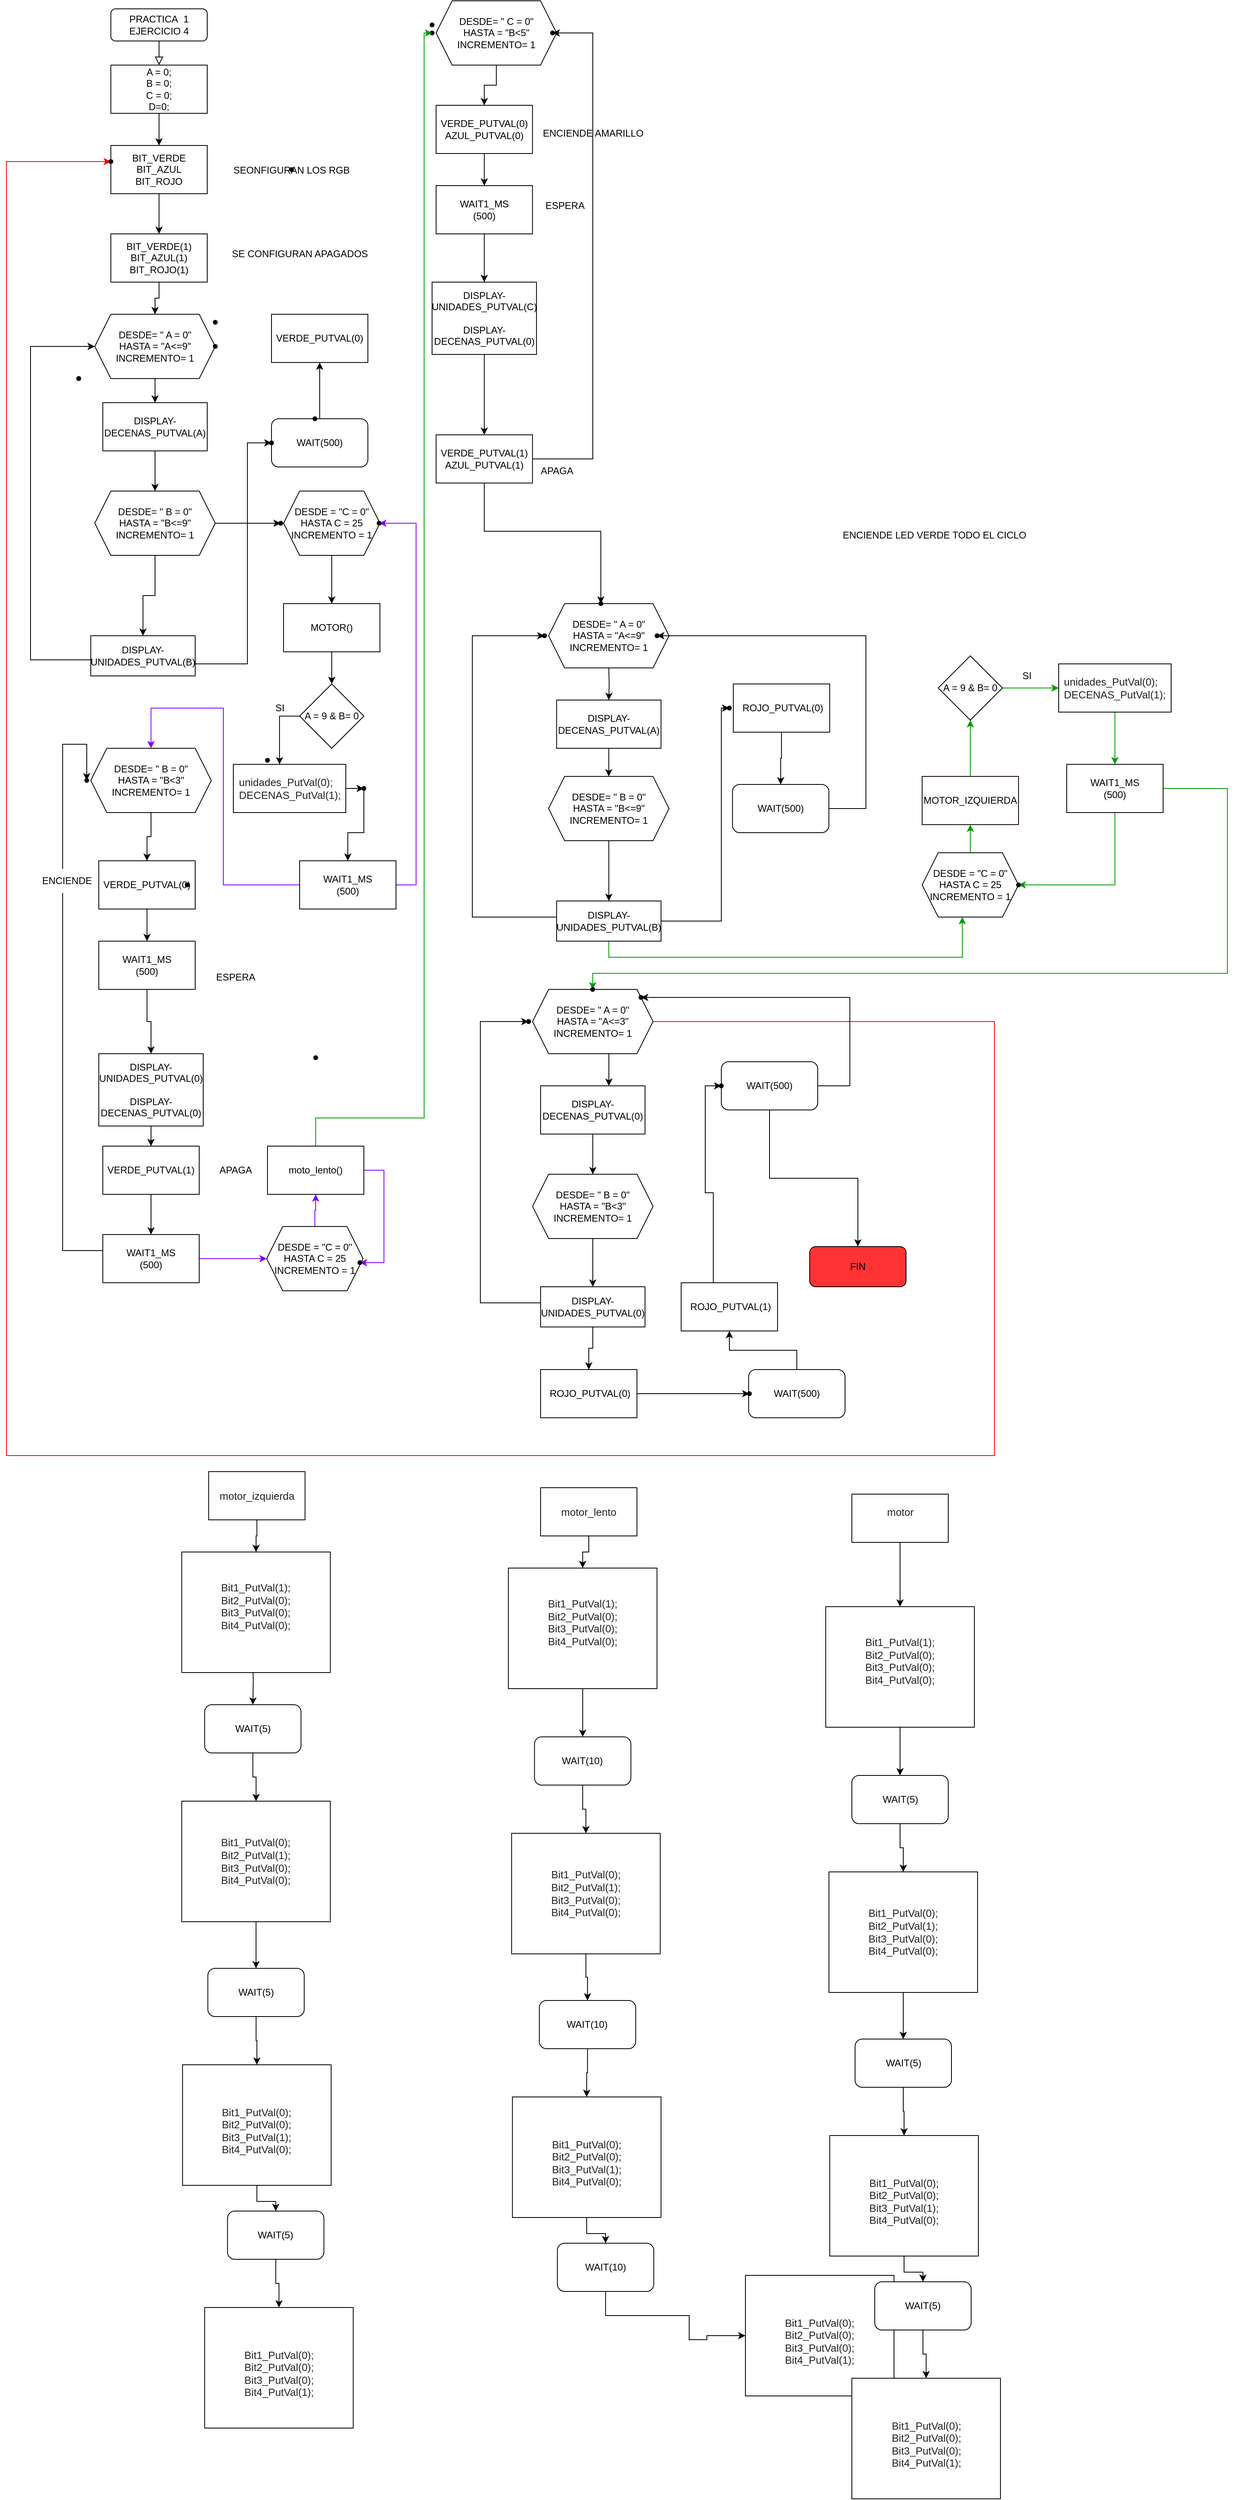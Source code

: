 <mxfile version="20.3.0" type="github">
  <diagram id="C5RBs43oDa-KdzZeNtuy" name="Page-1">
    <mxGraphModel dx="2216" dy="788" grid="1" gridSize="10" guides="1" tooltips="1" connect="1" arrows="1" fold="1" page="1" pageScale="1" pageWidth="827" pageHeight="1169" math="0" shadow="0">
      <root>
        <mxCell id="WIyWlLk6GJQsqaUBKTNV-0" />
        <mxCell id="WIyWlLk6GJQsqaUBKTNV-1" parent="WIyWlLk6GJQsqaUBKTNV-0" />
        <mxCell id="tYKw0Z54Xmcige_G44cB-1" value="" style="rounded=0;html=1;jettySize=auto;orthogonalLoop=1;fontSize=11;endArrow=block;endFill=0;endSize=8;strokeWidth=1;shadow=0;labelBackgroundColor=none;edgeStyle=orthogonalEdgeStyle;" edge="1" parent="WIyWlLk6GJQsqaUBKTNV-1" source="tYKw0Z54Xmcige_G44cB-2">
          <mxGeometry relative="1" as="geometry">
            <mxPoint x="210" y="130" as="targetPoint" />
          </mxGeometry>
        </mxCell>
        <mxCell id="tYKw0Z54Xmcige_G44cB-2" value="PRACTICA&amp;nbsp; 1&lt;br&gt;EJERCICIO 4" style="rounded=1;whiteSpace=wrap;html=1;fontSize=12;glass=0;strokeWidth=1;shadow=0;" vertex="1" parent="WIyWlLk6GJQsqaUBKTNV-1">
          <mxGeometry x="150" y="60" width="120" height="40" as="geometry" />
        </mxCell>
        <mxCell id="tYKw0Z54Xmcige_G44cB-3" value="" style="edgeStyle=orthogonalEdgeStyle;rounded=0;orthogonalLoop=1;jettySize=auto;html=1;" edge="1" parent="WIyWlLk6GJQsqaUBKTNV-1" source="tYKw0Z54Xmcige_G44cB-4" target="tYKw0Z54Xmcige_G44cB-6">
          <mxGeometry relative="1" as="geometry" />
        </mxCell>
        <mxCell id="tYKw0Z54Xmcige_G44cB-4" value="A = 0;&lt;br&gt;B = 0;&lt;br&gt;C = 0;&lt;br&gt;D=0;" style="rounded=0;whiteSpace=wrap;html=1;" vertex="1" parent="WIyWlLk6GJQsqaUBKTNV-1">
          <mxGeometry x="150" y="130" width="120" height="60" as="geometry" />
        </mxCell>
        <mxCell id="tYKw0Z54Xmcige_G44cB-5" value="" style="edgeStyle=orthogonalEdgeStyle;rounded=0;orthogonalLoop=1;jettySize=auto;html=1;" edge="1" parent="WIyWlLk6GJQsqaUBKTNV-1" source="tYKw0Z54Xmcige_G44cB-6">
          <mxGeometry relative="1" as="geometry">
            <mxPoint x="210" y="340" as="targetPoint" />
          </mxGeometry>
        </mxCell>
        <mxCell id="tYKw0Z54Xmcige_G44cB-6" value="BIT_VERDE&lt;br&gt;BIT_AZUL&lt;br&gt;BIT_ROJO" style="rounded=0;whiteSpace=wrap;html=1;" vertex="1" parent="WIyWlLk6GJQsqaUBKTNV-1">
          <mxGeometry x="150" y="230" width="120" height="60" as="geometry" />
        </mxCell>
        <mxCell id="tYKw0Z54Xmcige_G44cB-7" value="SEONFIGURAN LOS RGB" style="shape=waypoint;sketch=0;size=6;pointerEvents=1;points=[];fillColor=none;resizable=0;rotatable=0;perimeter=centerPerimeter;snapToPoint=1;" vertex="1" parent="WIyWlLk6GJQsqaUBKTNV-1">
          <mxGeometry x="355" y="240" width="40" height="40" as="geometry" />
        </mxCell>
        <mxCell id="tYKw0Z54Xmcige_G44cB-8" value="" style="edgeStyle=orthogonalEdgeStyle;rounded=0;orthogonalLoop=1;jettySize=auto;html=1;entryX=0.5;entryY=0;entryDx=0;entryDy=0;" edge="1" parent="WIyWlLk6GJQsqaUBKTNV-1" source="tYKw0Z54Xmcige_G44cB-9" target="tYKw0Z54Xmcige_G44cB-145">
          <mxGeometry relative="1" as="geometry">
            <mxPoint x="190" y="470" as="targetPoint" />
          </mxGeometry>
        </mxCell>
        <mxCell id="tYKw0Z54Xmcige_G44cB-9" value="BIT_VERDE(1)&lt;br&gt;BIT_AZUL(1)&lt;br&gt;BIT_ROJO(1)" style="rounded=0;whiteSpace=wrap;html=1;" vertex="1" parent="WIyWlLk6GJQsqaUBKTNV-1">
          <mxGeometry x="150" y="340" width="120" height="60" as="geometry" />
        </mxCell>
        <mxCell id="tYKw0Z54Xmcige_G44cB-10" value="SE CONFIGURAN APAGADOS" style="text;html=1;align=center;verticalAlign=middle;resizable=0;points=[];autosize=1;strokeColor=none;fillColor=none;" vertex="1" parent="WIyWlLk6GJQsqaUBKTNV-1">
          <mxGeometry x="290" y="350" width="190" height="30" as="geometry" />
        </mxCell>
        <mxCell id="tYKw0Z54Xmcige_G44cB-18" value="ENCIENDE LED VERDE TODO EL CICLO" style="text;html=1;align=center;verticalAlign=middle;resizable=0;points=[];autosize=1;strokeColor=none;fillColor=none;" vertex="1" parent="WIyWlLk6GJQsqaUBKTNV-1">
          <mxGeometry x="1050" y="700" width="250" height="30" as="geometry" />
        </mxCell>
        <mxCell id="tYKw0Z54Xmcige_G44cB-20" value="" style="edgeStyle=orthogonalEdgeStyle;rounded=0;orthogonalLoop=1;jettySize=auto;html=1;" edge="1" parent="WIyWlLk6GJQsqaUBKTNV-1" source="tYKw0Z54Xmcige_G44cB-21" target="tYKw0Z54Xmcige_G44cB-25">
          <mxGeometry relative="1" as="geometry" />
        </mxCell>
        <mxCell id="tYKw0Z54Xmcige_G44cB-21" value="DESDE= &quot; B = 0&quot;&lt;br&gt;&amp;nbsp;HASTA = &quot;B&amp;lt;3&quot;&lt;span style=&quot;white-space: pre;&quot;&gt;	&lt;/span&gt;&lt;br&gt;INCREMENTO= 1" style="shape=hexagon;perimeter=hexagonPerimeter2;whiteSpace=wrap;html=1;fixedSize=1;" vertex="1" parent="WIyWlLk6GJQsqaUBKTNV-1">
          <mxGeometry x="125" y="980" width="150" height="80" as="geometry" />
        </mxCell>
        <mxCell id="tYKw0Z54Xmcige_G44cB-22" value="" style="edgeStyle=orthogonalEdgeStyle;rounded=0;orthogonalLoop=1;jettySize=auto;html=1;" edge="1" parent="WIyWlLk6GJQsqaUBKTNV-1" source="tYKw0Z54Xmcige_G44cB-23" target="tYKw0Z54Xmcige_G44cB-36">
          <mxGeometry relative="1" as="geometry" />
        </mxCell>
        <mxCell id="tYKw0Z54Xmcige_G44cB-23" value="WAIT1_MS&lt;br&gt;(500)" style="rounded=0;whiteSpace=wrap;html=1;" vertex="1" parent="WIyWlLk6GJQsqaUBKTNV-1">
          <mxGeometry x="135" y="1220" width="120" height="60" as="geometry" />
        </mxCell>
        <mxCell id="tYKw0Z54Xmcige_G44cB-24" value="" style="edgeStyle=orthogonalEdgeStyle;rounded=0;orthogonalLoop=1;jettySize=auto;html=1;" edge="1" parent="WIyWlLk6GJQsqaUBKTNV-1" source="tYKw0Z54Xmcige_G44cB-25" target="tYKw0Z54Xmcige_G44cB-23">
          <mxGeometry relative="1" as="geometry" />
        </mxCell>
        <mxCell id="tYKw0Z54Xmcige_G44cB-25" value="VERDE_PUTVAL(0)" style="rounded=0;whiteSpace=wrap;html=1;" vertex="1" parent="WIyWlLk6GJQsqaUBKTNV-1">
          <mxGeometry x="135" y="1120" width="120" height="60" as="geometry" />
        </mxCell>
        <mxCell id="tYKw0Z54Xmcige_G44cB-27" value="ESPERA" style="text;html=1;align=center;verticalAlign=middle;resizable=0;points=[];autosize=1;strokeColor=none;fillColor=none;" vertex="1" parent="WIyWlLk6GJQsqaUBKTNV-1">
          <mxGeometry x="270" y="1250" width="70" height="30" as="geometry" />
        </mxCell>
        <mxCell id="tYKw0Z54Xmcige_G44cB-28" value="" style="edgeStyle=orthogonalEdgeStyle;rounded=0;orthogonalLoop=1;jettySize=auto;html=1;" edge="1" parent="WIyWlLk6GJQsqaUBKTNV-1" source="tYKw0Z54Xmcige_G44cB-29" target="tYKw0Z54Xmcige_G44cB-33">
          <mxGeometry relative="1" as="geometry" />
        </mxCell>
        <mxCell id="tYKw0Z54Xmcige_G44cB-29" value="VERDE_PUTVAL(1)" style="rounded=0;whiteSpace=wrap;html=1;" vertex="1" parent="WIyWlLk6GJQsqaUBKTNV-1">
          <mxGeometry x="140" y="1475" width="120" height="60" as="geometry" />
        </mxCell>
        <mxCell id="tYKw0Z54Xmcige_G44cB-30" value="APAGA&lt;br&gt;" style="text;html=1;align=center;verticalAlign=middle;resizable=0;points=[];autosize=1;strokeColor=none;fillColor=none;" vertex="1" parent="WIyWlLk6GJQsqaUBKTNV-1">
          <mxGeometry x="275" y="1490" width="60" height="30" as="geometry" />
        </mxCell>
        <mxCell id="tYKw0Z54Xmcige_G44cB-31" value="" style="edgeStyle=orthogonalEdgeStyle;rounded=0;orthogonalLoop=1;jettySize=auto;html=1;startArrow=none;" edge="1" parent="WIyWlLk6GJQsqaUBKTNV-1" source="tYKw0Z54Xmcige_G44cB-26" target="tYKw0Z54Xmcige_G44cB-34">
          <mxGeometry relative="1" as="geometry">
            <Array as="points">
              <mxPoint x="90" y="975" />
            </Array>
          </mxGeometry>
        </mxCell>
        <mxCell id="tYKw0Z54Xmcige_G44cB-188" value="" style="edgeStyle=orthogonalEdgeStyle;rounded=0;orthogonalLoop=1;jettySize=auto;html=1;strokeColor=#7F00FF;" edge="1" parent="WIyWlLk6GJQsqaUBKTNV-1" source="tYKw0Z54Xmcige_G44cB-33" target="tYKw0Z54Xmcige_G44cB-187">
          <mxGeometry relative="1" as="geometry" />
        </mxCell>
        <mxCell id="tYKw0Z54Xmcige_G44cB-33" value="WAIT1_MS&lt;br&gt;(500)" style="rounded=0;whiteSpace=wrap;html=1;" vertex="1" parent="WIyWlLk6GJQsqaUBKTNV-1">
          <mxGeometry x="140" y="1585" width="120" height="60" as="geometry" />
        </mxCell>
        <mxCell id="tYKw0Z54Xmcige_G44cB-34" value="" style="shape=waypoint;sketch=0;size=6;pointerEvents=1;points=[];fillColor=default;resizable=0;rotatable=0;perimeter=centerPerimeter;snapToPoint=1;rounded=0;" vertex="1" parent="WIyWlLk6GJQsqaUBKTNV-1">
          <mxGeometry x="100" y="1000" width="40" height="40" as="geometry" />
        </mxCell>
        <mxCell id="tYKw0Z54Xmcige_G44cB-35" value="" style="edgeStyle=orthogonalEdgeStyle;rounded=0;orthogonalLoop=1;jettySize=auto;html=1;" edge="1" parent="WIyWlLk6GJQsqaUBKTNV-1" source="tYKw0Z54Xmcige_G44cB-36" target="tYKw0Z54Xmcige_G44cB-29">
          <mxGeometry relative="1" as="geometry" />
        </mxCell>
        <mxCell id="tYKw0Z54Xmcige_G44cB-36" value="DISPLAY-UNIDADES_PUTVAL(0)&lt;br&gt;&lt;br&gt;DISPLAY-DECENAS_PUTVAL(0)" style="rounded=0;whiteSpace=wrap;html=1;" vertex="1" parent="WIyWlLk6GJQsqaUBKTNV-1">
          <mxGeometry x="135" y="1360" width="130" height="90" as="geometry" />
        </mxCell>
        <mxCell id="tYKw0Z54Xmcige_G44cB-37" value="" style="edgeStyle=orthogonalEdgeStyle;rounded=0;orthogonalLoop=1;jettySize=auto;html=1;" edge="1" parent="WIyWlLk6GJQsqaUBKTNV-1" source="tYKw0Z54Xmcige_G44cB-38" target="tYKw0Z54Xmcige_G44cB-42">
          <mxGeometry relative="1" as="geometry" />
        </mxCell>
        <mxCell id="tYKw0Z54Xmcige_G44cB-38" value="DESDE= &quot; C = 0&quot;&lt;br&gt;&amp;nbsp;HASTA = &quot;B&amp;lt;5&quot;&lt;span style=&quot;white-space: pre;&quot;&gt;	&lt;/span&gt;&lt;br&gt;INCREMENTO= 1" style="shape=hexagon;perimeter=hexagonPerimeter2;whiteSpace=wrap;html=1;fixedSize=1;" vertex="1" parent="WIyWlLk6GJQsqaUBKTNV-1">
          <mxGeometry x="554.91" y="50" width="150" height="80" as="geometry" />
        </mxCell>
        <mxCell id="tYKw0Z54Xmcige_G44cB-39" value="" style="edgeStyle=orthogonalEdgeStyle;rounded=0;orthogonalLoop=1;jettySize=auto;html=1;" edge="1" parent="WIyWlLk6GJQsqaUBKTNV-1" source="tYKw0Z54Xmcige_G44cB-40" target="tYKw0Z54Xmcige_G44cB-47">
          <mxGeometry relative="1" as="geometry" />
        </mxCell>
        <mxCell id="tYKw0Z54Xmcige_G44cB-40" value="WAIT1_MS&lt;br&gt;(500)" style="rounded=0;whiteSpace=wrap;html=1;" vertex="1" parent="WIyWlLk6GJQsqaUBKTNV-1">
          <mxGeometry x="554.91" y="280" width="120" height="60" as="geometry" />
        </mxCell>
        <mxCell id="tYKw0Z54Xmcige_G44cB-41" value="" style="edgeStyle=orthogonalEdgeStyle;rounded=0;orthogonalLoop=1;jettySize=auto;html=1;" edge="1" parent="WIyWlLk6GJQsqaUBKTNV-1" source="tYKw0Z54Xmcige_G44cB-42" target="tYKw0Z54Xmcige_G44cB-40">
          <mxGeometry relative="1" as="geometry" />
        </mxCell>
        <mxCell id="tYKw0Z54Xmcige_G44cB-42" value="VERDE_PUTVAL(0)&lt;br&gt;AZUL_PUTVAL(0)" style="rounded=0;whiteSpace=wrap;html=1;" vertex="1" parent="WIyWlLk6GJQsqaUBKTNV-1">
          <mxGeometry x="554.91" y="180" width="120" height="60" as="geometry" />
        </mxCell>
        <mxCell id="tYKw0Z54Xmcige_G44cB-43" value="ESPERA" style="text;html=1;align=center;verticalAlign=middle;resizable=0;points=[];autosize=1;strokeColor=none;fillColor=none;" vertex="1" parent="WIyWlLk6GJQsqaUBKTNV-1">
          <mxGeometry x="679.91" y="290" width="70" height="30" as="geometry" />
        </mxCell>
        <mxCell id="tYKw0Z54Xmcige_G44cB-44" value="APAGA&lt;br&gt;" style="text;html=1;align=center;verticalAlign=middle;resizable=0;points=[];autosize=1;strokeColor=none;fillColor=none;" vertex="1" parent="WIyWlLk6GJQsqaUBKTNV-1">
          <mxGeometry x="674.91" y="620" width="60" height="30" as="geometry" />
        </mxCell>
        <mxCell id="tYKw0Z54Xmcige_G44cB-45" value="" style="shape=waypoint;sketch=0;size=6;pointerEvents=1;points=[];fillColor=default;resizable=0;rotatable=0;perimeter=centerPerimeter;snapToPoint=1;rounded=0;" vertex="1" parent="WIyWlLk6GJQsqaUBKTNV-1">
          <mxGeometry x="529.91" y="70" width="40" height="40" as="geometry" />
        </mxCell>
        <mxCell id="tYKw0Z54Xmcige_G44cB-46" value="" style="edgeStyle=orthogonalEdgeStyle;rounded=0;orthogonalLoop=1;jettySize=auto;html=1;" edge="1" parent="WIyWlLk6GJQsqaUBKTNV-1" source="tYKw0Z54Xmcige_G44cB-47">
          <mxGeometry relative="1" as="geometry">
            <mxPoint x="614.91" y="590" as="targetPoint" />
          </mxGeometry>
        </mxCell>
        <mxCell id="tYKw0Z54Xmcige_G44cB-47" value="DISPLAY-UNIDADES_PUTVAL(C)&lt;br&gt;&lt;br&gt;DISPLAY-DECENAS_PUTVAL(0)" style="rounded=0;whiteSpace=wrap;html=1;" vertex="1" parent="WIyWlLk6GJQsqaUBKTNV-1">
          <mxGeometry x="549.91" y="400" width="130" height="90" as="geometry" />
        </mxCell>
        <mxCell id="tYKw0Z54Xmcige_G44cB-48" value="" style="shape=waypoint;sketch=0;size=6;pointerEvents=1;points=[];fillColor=default;resizable=0;rotatable=0;perimeter=centerPerimeter;snapToPoint=1;rounded=0;" vertex="1" parent="WIyWlLk6GJQsqaUBKTNV-1">
          <mxGeometry x="529.91" y="60" width="40" height="40" as="geometry" />
        </mxCell>
        <mxCell id="tYKw0Z54Xmcige_G44cB-49" value="ENCIENDE AMARILLO&lt;br&gt;" style="text;html=1;align=center;verticalAlign=middle;resizable=0;points=[];autosize=1;strokeColor=none;fillColor=none;" vertex="1" parent="WIyWlLk6GJQsqaUBKTNV-1">
          <mxGeometry x="674.91" y="200" width="150" height="30" as="geometry" />
        </mxCell>
        <mxCell id="tYKw0Z54Xmcige_G44cB-50" value="" style="edgeStyle=orthogonalEdgeStyle;rounded=0;orthogonalLoop=1;jettySize=auto;html=1;" edge="1" parent="WIyWlLk6GJQsqaUBKTNV-1" source="tYKw0Z54Xmcige_G44cB-52" target="tYKw0Z54Xmcige_G44cB-53">
          <mxGeometry relative="1" as="geometry">
            <Array as="points">
              <mxPoint x="750" y="620" />
              <mxPoint x="750" y="90" />
            </Array>
          </mxGeometry>
        </mxCell>
        <mxCell id="tYKw0Z54Xmcige_G44cB-51" value="" style="edgeStyle=orthogonalEdgeStyle;rounded=0;orthogonalLoop=1;jettySize=auto;html=1;" edge="1" parent="WIyWlLk6GJQsqaUBKTNV-1" source="tYKw0Z54Xmcige_G44cB-52" target="tYKw0Z54Xmcige_G44cB-69">
          <mxGeometry relative="1" as="geometry">
            <Array as="points">
              <mxPoint x="615" y="710" />
              <mxPoint x="760" y="710" />
            </Array>
          </mxGeometry>
        </mxCell>
        <mxCell id="tYKw0Z54Xmcige_G44cB-52" value="VERDE_PUTVAL(1)&lt;br&gt;AZUL_PUTVAL(1)" style="rounded=0;whiteSpace=wrap;html=1;" vertex="1" parent="WIyWlLk6GJQsqaUBKTNV-1">
          <mxGeometry x="554.91" y="590" width="120" height="60" as="geometry" />
        </mxCell>
        <mxCell id="tYKw0Z54Xmcige_G44cB-53" value="" style="shape=waypoint;sketch=0;size=6;pointerEvents=1;points=[];fillColor=default;resizable=0;rotatable=0;perimeter=centerPerimeter;snapToPoint=1;rounded=0;" vertex="1" parent="WIyWlLk6GJQsqaUBKTNV-1">
          <mxGeometry x="679.91" y="70" width="40" height="40" as="geometry" />
        </mxCell>
        <mxCell id="tYKw0Z54Xmcige_G44cB-54" value="DESDE= &quot; A = 0&quot;&lt;br&gt;&amp;nbsp;HASTA = &quot;A&amp;lt;=9&quot;&lt;span style=&quot;white-space: pre;&quot;&gt;	&lt;/span&gt;&lt;br&gt;INCREMENTO= 1" style="shape=hexagon;perimeter=hexagonPerimeter2;whiteSpace=wrap;html=1;fixedSize=1;" vertex="1" parent="WIyWlLk6GJQsqaUBKTNV-1">
          <mxGeometry x="694.92" y="800" width="150" height="80" as="geometry" />
        </mxCell>
        <mxCell id="tYKw0Z54Xmcige_G44cB-55" value="" style="edgeStyle=orthogonalEdgeStyle;rounded=0;orthogonalLoop=1;jettySize=auto;html=1;exitX=1;exitY=0.5;exitDx=0;exitDy=0;" edge="1" parent="WIyWlLk6GJQsqaUBKTNV-1" source="tYKw0Z54Xmcige_G44cB-68" target="tYKw0Z54Xmcige_G44cB-56">
          <mxGeometry relative="1" as="geometry">
            <mxPoint x="1049.92" y="920.0" as="sourcePoint" />
            <Array as="points">
              <mxPoint x="1090" y="1055" />
              <mxPoint x="1090" y="840" />
            </Array>
          </mxGeometry>
        </mxCell>
        <mxCell id="tYKw0Z54Xmcige_G44cB-56" value="" style="shape=waypoint;sketch=0;size=6;pointerEvents=1;points=[];fillColor=default;resizable=0;rotatable=0;perimeter=centerPerimeter;snapToPoint=1;rounded=1;" vertex="1" parent="WIyWlLk6GJQsqaUBKTNV-1">
          <mxGeometry x="810" y="820" width="40" height="40" as="geometry" />
        </mxCell>
        <mxCell id="tYKw0Z54Xmcige_G44cB-57" value="" style="edgeStyle=orthogonalEdgeStyle;rounded=0;orthogonalLoop=1;jettySize=auto;html=1;" edge="1" parent="WIyWlLk6GJQsqaUBKTNV-1" target="tYKw0Z54Xmcige_G44cB-59">
          <mxGeometry relative="1" as="geometry">
            <mxPoint x="769.92" y="880" as="sourcePoint" />
          </mxGeometry>
        </mxCell>
        <mxCell id="tYKw0Z54Xmcige_G44cB-58" value="" style="edgeStyle=orthogonalEdgeStyle;rounded=0;orthogonalLoop=1;jettySize=auto;html=1;" edge="1" parent="WIyWlLk6GJQsqaUBKTNV-1" source="tYKw0Z54Xmcige_G44cB-59" target="tYKw0Z54Xmcige_G44cB-62">
          <mxGeometry relative="1" as="geometry" />
        </mxCell>
        <mxCell id="tYKw0Z54Xmcige_G44cB-59" value="DISPLAY-DECENAS_PUTVAL(A)" style="rounded=0;whiteSpace=wrap;html=1;" vertex="1" parent="WIyWlLk6GJQsqaUBKTNV-1">
          <mxGeometry x="704.92" y="920" width="130" height="60" as="geometry" />
        </mxCell>
        <mxCell id="tYKw0Z54Xmcige_G44cB-60" value="" style="shape=waypoint;sketch=0;size=6;pointerEvents=1;points=[];fillColor=default;resizable=0;rotatable=0;perimeter=centerPerimeter;snapToPoint=1;rounded=0;" vertex="1" parent="WIyWlLk6GJQsqaUBKTNV-1">
          <mxGeometry x="669.92" y="820" width="40" height="40" as="geometry" />
        </mxCell>
        <mxCell id="tYKw0Z54Xmcige_G44cB-61" value="" style="edgeStyle=orthogonalEdgeStyle;rounded=0;orthogonalLoop=1;jettySize=auto;html=1;" edge="1" parent="WIyWlLk6GJQsqaUBKTNV-1" source="tYKw0Z54Xmcige_G44cB-62" target="tYKw0Z54Xmcige_G44cB-66">
          <mxGeometry relative="1" as="geometry" />
        </mxCell>
        <mxCell id="tYKw0Z54Xmcige_G44cB-62" value="DESDE= &quot; B = 0&quot;&lt;br&gt;&amp;nbsp;HASTA = &quot;B&amp;lt;=9&quot;&lt;span style=&quot;white-space: pre;&quot;&gt;	&lt;/span&gt;&lt;br&gt;INCREMENTO= 1" style="shape=hexagon;perimeter=hexagonPerimeter2;whiteSpace=wrap;html=1;fixedSize=1;" vertex="1" parent="WIyWlLk6GJQsqaUBKTNV-1">
          <mxGeometry x="694.92" y="1015" width="150" height="80" as="geometry" />
        </mxCell>
        <mxCell id="tYKw0Z54Xmcige_G44cB-63" value="" style="edgeStyle=orthogonalEdgeStyle;rounded=0;orthogonalLoop=1;jettySize=auto;html=1;" edge="1" parent="WIyWlLk6GJQsqaUBKTNV-1" source="tYKw0Z54Xmcige_G44cB-66" target="tYKw0Z54Xmcige_G44cB-67">
          <mxGeometry relative="1" as="geometry">
            <Array as="points">
              <mxPoint x="600" y="1190" />
              <mxPoint x="600" y="840" />
            </Array>
          </mxGeometry>
        </mxCell>
        <mxCell id="tYKw0Z54Xmcige_G44cB-64" value="" style="edgeStyle=orthogonalEdgeStyle;rounded=0;orthogonalLoop=1;jettySize=auto;html=1;" edge="1" parent="WIyWlLk6GJQsqaUBKTNV-1" source="tYKw0Z54Xmcige_G44cB-66" target="tYKw0Z54Xmcige_G44cB-72">
          <mxGeometry relative="1" as="geometry">
            <Array as="points">
              <mxPoint x="910" y="1195" />
              <mxPoint x="910" y="930" />
            </Array>
          </mxGeometry>
        </mxCell>
        <mxCell id="tYKw0Z54Xmcige_G44cB-207" value="" style="edgeStyle=orthogonalEdgeStyle;rounded=0;orthogonalLoop=1;jettySize=auto;html=1;strokeColor=#009900;" edge="1" parent="WIyWlLk6GJQsqaUBKTNV-1" source="tYKw0Z54Xmcige_G44cB-66" target="tYKw0Z54Xmcige_G44cB-206">
          <mxGeometry relative="1" as="geometry">
            <Array as="points">
              <mxPoint x="770" y="1240" />
              <mxPoint x="1210" y="1240" />
            </Array>
          </mxGeometry>
        </mxCell>
        <mxCell id="tYKw0Z54Xmcige_G44cB-66" value="DISPLAY-UNIDADES_PUTVAL(B)" style="rounded=0;whiteSpace=wrap;html=1;" vertex="1" parent="WIyWlLk6GJQsqaUBKTNV-1">
          <mxGeometry x="704.92" y="1170" width="130" height="50" as="geometry" />
        </mxCell>
        <mxCell id="tYKw0Z54Xmcige_G44cB-67" value="" style="shape=waypoint;sketch=0;size=6;pointerEvents=1;points=[];fillColor=default;resizable=0;rotatable=0;perimeter=centerPerimeter;snapToPoint=1;rounded=0;" vertex="1" parent="WIyWlLk6GJQsqaUBKTNV-1">
          <mxGeometry x="669.92" y="820" width="40" height="40" as="geometry" />
        </mxCell>
        <mxCell id="tYKw0Z54Xmcige_G44cB-68" value="WAIT(500)" style="rounded=1;whiteSpace=wrap;html=1;" vertex="1" parent="WIyWlLk6GJQsqaUBKTNV-1">
          <mxGeometry x="923.92" y="1025" width="120" height="60" as="geometry" />
        </mxCell>
        <mxCell id="tYKw0Z54Xmcige_G44cB-69" value="" style="shape=waypoint;sketch=0;size=6;pointerEvents=1;points=[];fillColor=default;resizable=0;rotatable=0;perimeter=centerPerimeter;snapToPoint=1;rounded=0;" vertex="1" parent="WIyWlLk6GJQsqaUBKTNV-1">
          <mxGeometry x="740.0" y="780" width="40" height="40" as="geometry" />
        </mxCell>
        <mxCell id="tYKw0Z54Xmcige_G44cB-70" value="" style="edgeStyle=orthogonalEdgeStyle;rounded=0;orthogonalLoop=1;jettySize=auto;html=1;" edge="1" parent="WIyWlLk6GJQsqaUBKTNV-1" source="tYKw0Z54Xmcige_G44cB-71" target="tYKw0Z54Xmcige_G44cB-68">
          <mxGeometry relative="1" as="geometry" />
        </mxCell>
        <mxCell id="tYKw0Z54Xmcige_G44cB-71" value="&amp;nbsp;ROJO_PUTVAL(0)" style="rounded=0;whiteSpace=wrap;html=1;" vertex="1" parent="WIyWlLk6GJQsqaUBKTNV-1">
          <mxGeometry x="924.92" y="900" width="120" height="60" as="geometry" />
        </mxCell>
        <mxCell id="tYKw0Z54Xmcige_G44cB-72" value="" style="shape=waypoint;sketch=0;size=6;pointerEvents=1;points=[];fillColor=default;resizable=0;rotatable=0;perimeter=centerPerimeter;snapToPoint=1;rounded=0;" vertex="1" parent="WIyWlLk6GJQsqaUBKTNV-1">
          <mxGeometry x="900" y="910" width="40" height="40" as="geometry" />
        </mxCell>
        <mxCell id="tYKw0Z54Xmcige_G44cB-73" value="" style="edgeStyle=orthogonalEdgeStyle;rounded=0;orthogonalLoop=1;jettySize=auto;html=1;strokeColor=#FF0000;" edge="1" parent="WIyWlLk6GJQsqaUBKTNV-1" source="tYKw0Z54Xmcige_G44cB-74" target="tYKw0Z54Xmcige_G44cB-89">
          <mxGeometry relative="1" as="geometry">
            <Array as="points">
              <mxPoint x="1250" y="1320" />
              <mxPoint x="1250" y="1860" />
              <mxPoint x="20" y="1860" />
              <mxPoint x="20" y="250" />
            </Array>
          </mxGeometry>
        </mxCell>
        <mxCell id="tYKw0Z54Xmcige_G44cB-74" value="DESDE= &quot; A = 0&quot;&lt;br&gt;&amp;nbsp;HASTA = &quot;A&amp;lt;=3&quot;&lt;span style=&quot;white-space: pre;&quot;&gt;	&lt;/span&gt;&lt;br&gt;INCREMENTO= 1" style="shape=hexagon;perimeter=hexagonPerimeter2;whiteSpace=wrap;html=1;fixedSize=1;" vertex="1" parent="WIyWlLk6GJQsqaUBKTNV-1">
          <mxGeometry x="675" y="1280" width="150" height="80" as="geometry" />
        </mxCell>
        <mxCell id="tYKw0Z54Xmcige_G44cB-75" value="" style="edgeStyle=orthogonalEdgeStyle;rounded=0;orthogonalLoop=1;jettySize=auto;html=1;" edge="1" parent="WIyWlLk6GJQsqaUBKTNV-1" target="tYKw0Z54Xmcige_G44cB-76">
          <mxGeometry relative="1" as="geometry">
            <mxPoint x="1030" y="1400" as="sourcePoint" />
            <Array as="points">
              <mxPoint x="1070" y="1400" />
              <mxPoint x="1070" y="1290" />
            </Array>
          </mxGeometry>
        </mxCell>
        <mxCell id="tYKw0Z54Xmcige_G44cB-76" value="" style="shape=waypoint;sketch=0;size=6;pointerEvents=1;points=[];fillColor=default;resizable=0;rotatable=0;perimeter=centerPerimeter;snapToPoint=1;rounded=1;" vertex="1" parent="WIyWlLk6GJQsqaUBKTNV-1">
          <mxGeometry x="790" y="1270" width="40" height="40" as="geometry" />
        </mxCell>
        <mxCell id="tYKw0Z54Xmcige_G44cB-77" value="" style="edgeStyle=orthogonalEdgeStyle;rounded=0;orthogonalLoop=1;jettySize=auto;html=1;" edge="1" parent="WIyWlLk6GJQsqaUBKTNV-1" target="tYKw0Z54Xmcige_G44cB-79">
          <mxGeometry relative="1" as="geometry">
            <mxPoint x="750" y="1360" as="sourcePoint" />
            <Array as="points">
              <mxPoint x="770" y="1360" />
            </Array>
          </mxGeometry>
        </mxCell>
        <mxCell id="tYKw0Z54Xmcige_G44cB-78" value="" style="edgeStyle=orthogonalEdgeStyle;rounded=0;orthogonalLoop=1;jettySize=auto;html=1;" edge="1" parent="WIyWlLk6GJQsqaUBKTNV-1" source="tYKw0Z54Xmcige_G44cB-79" target="tYKw0Z54Xmcige_G44cB-82">
          <mxGeometry relative="1" as="geometry" />
        </mxCell>
        <mxCell id="tYKw0Z54Xmcige_G44cB-79" value="DISPLAY-DECENAS_PUTVAL(0)" style="rounded=0;whiteSpace=wrap;html=1;" vertex="1" parent="WIyWlLk6GJQsqaUBKTNV-1">
          <mxGeometry x="685" y="1400" width="130" height="60" as="geometry" />
        </mxCell>
        <mxCell id="tYKw0Z54Xmcige_G44cB-80" value="" style="shape=waypoint;sketch=0;size=6;pointerEvents=1;points=[];fillColor=default;resizable=0;rotatable=0;perimeter=centerPerimeter;snapToPoint=1;rounded=0;" vertex="1" parent="WIyWlLk6GJQsqaUBKTNV-1">
          <mxGeometry x="650" y="1300" width="40" height="40" as="geometry" />
        </mxCell>
        <mxCell id="tYKw0Z54Xmcige_G44cB-81" value="" style="edgeStyle=orthogonalEdgeStyle;rounded=0;orthogonalLoop=1;jettySize=auto;html=1;" edge="1" parent="WIyWlLk6GJQsqaUBKTNV-1" source="tYKw0Z54Xmcige_G44cB-82" target="tYKw0Z54Xmcige_G44cB-85">
          <mxGeometry relative="1" as="geometry" />
        </mxCell>
        <mxCell id="tYKw0Z54Xmcige_G44cB-82" value="DESDE= &quot; B = 0&quot;&lt;br&gt;&amp;nbsp;HASTA = &quot;B&amp;lt;3&quot;&lt;span style=&quot;white-space: pre;&quot;&gt;	&lt;/span&gt;&lt;br&gt;INCREMENTO= 1" style="shape=hexagon;perimeter=hexagonPerimeter2;whiteSpace=wrap;html=1;fixedSize=1;" vertex="1" parent="WIyWlLk6GJQsqaUBKTNV-1">
          <mxGeometry x="675" y="1510" width="150" height="80" as="geometry" />
        </mxCell>
        <mxCell id="tYKw0Z54Xmcige_G44cB-83" value="" style="edgeStyle=orthogonalEdgeStyle;rounded=0;orthogonalLoop=1;jettySize=auto;html=1;" edge="1" parent="WIyWlLk6GJQsqaUBKTNV-1" source="tYKw0Z54Xmcige_G44cB-85" target="tYKw0Z54Xmcige_G44cB-86">
          <mxGeometry relative="1" as="geometry">
            <Array as="points">
              <mxPoint x="610" y="1670" />
              <mxPoint x="610" y="1320" />
            </Array>
          </mxGeometry>
        </mxCell>
        <mxCell id="tYKw0Z54Xmcige_G44cB-84" value="" style="edgeStyle=orthogonalEdgeStyle;rounded=0;orthogonalLoop=1;jettySize=auto;html=1;" edge="1" parent="WIyWlLk6GJQsqaUBKTNV-1" source="tYKw0Z54Xmcige_G44cB-85" target="tYKw0Z54Xmcige_G44cB-95">
          <mxGeometry relative="1" as="geometry" />
        </mxCell>
        <mxCell id="tYKw0Z54Xmcige_G44cB-85" value="DISPLAY-UNIDADES_PUTVAL(0)" style="rounded=0;whiteSpace=wrap;html=1;" vertex="1" parent="WIyWlLk6GJQsqaUBKTNV-1">
          <mxGeometry x="685" y="1650" width="130" height="50" as="geometry" />
        </mxCell>
        <mxCell id="tYKw0Z54Xmcige_G44cB-86" value="" style="shape=waypoint;sketch=0;size=6;pointerEvents=1;points=[];fillColor=default;resizable=0;rotatable=0;perimeter=centerPerimeter;snapToPoint=1;rounded=0;" vertex="1" parent="WIyWlLk6GJQsqaUBKTNV-1">
          <mxGeometry x="650" y="1300" width="40" height="40" as="geometry" />
        </mxCell>
        <mxCell id="tYKw0Z54Xmcige_G44cB-87" value="" style="edgeStyle=orthogonalEdgeStyle;rounded=0;orthogonalLoop=1;jettySize=auto;html=1;" edge="1" parent="WIyWlLk6GJQsqaUBKTNV-1" source="tYKw0Z54Xmcige_G44cB-88" target="tYKw0Z54Xmcige_G44cB-90">
          <mxGeometry relative="1" as="geometry" />
        </mxCell>
        <mxCell id="tYKw0Z54Xmcige_G44cB-88" value="WAIT(500)" style="rounded=1;whiteSpace=wrap;html=1;" vertex="1" parent="WIyWlLk6GJQsqaUBKTNV-1">
          <mxGeometry x="910" y="1370" width="120" height="60" as="geometry" />
        </mxCell>
        <mxCell id="tYKw0Z54Xmcige_G44cB-89" value="" style="shape=waypoint;sketch=0;size=6;pointerEvents=1;points=[];fillColor=default;resizable=0;rotatable=0;perimeter=centerPerimeter;snapToPoint=1;" vertex="1" parent="WIyWlLk6GJQsqaUBKTNV-1">
          <mxGeometry x="130" y="230" width="40" height="40" as="geometry" />
        </mxCell>
        <mxCell id="tYKw0Z54Xmcige_G44cB-90" value="FIN" style="rounded=1;whiteSpace=wrap;html=1;fillColor=#FF3333;" vertex="1" parent="WIyWlLk6GJQsqaUBKTNV-1">
          <mxGeometry x="1020" y="1600" width="120" height="50" as="geometry" />
        </mxCell>
        <mxCell id="tYKw0Z54Xmcige_G44cB-91" value="" style="shape=waypoint;sketch=0;size=6;pointerEvents=1;points=[];fillColor=default;resizable=0;rotatable=0;perimeter=centerPerimeter;snapToPoint=1;rounded=0;" vertex="1" parent="WIyWlLk6GJQsqaUBKTNV-1">
          <mxGeometry x="890" y="1380" width="40" height="40" as="geometry" />
        </mxCell>
        <mxCell id="tYKw0Z54Xmcige_G44cB-92" value="" style="edgeStyle=orthogonalEdgeStyle;rounded=0;orthogonalLoop=1;jettySize=auto;html=1;entryX=0.604;entryY=0.675;entryDx=0;entryDy=0;entryPerimeter=0;" edge="1" parent="WIyWlLk6GJQsqaUBKTNV-1" source="tYKw0Z54Xmcige_G44cB-93" target="tYKw0Z54Xmcige_G44cB-91">
          <mxGeometry relative="1" as="geometry">
            <Array as="points">
              <mxPoint x="900" y="1533" />
              <mxPoint x="890" y="1533" />
              <mxPoint x="890" y="1400" />
            </Array>
          </mxGeometry>
        </mxCell>
        <mxCell id="tYKw0Z54Xmcige_G44cB-93" value="&amp;nbsp;ROJO_PUTVAL(1)" style="rounded=0;whiteSpace=wrap;html=1;" vertex="1" parent="WIyWlLk6GJQsqaUBKTNV-1">
          <mxGeometry x="860" y="1645" width="120" height="60" as="geometry" />
        </mxCell>
        <mxCell id="tYKw0Z54Xmcige_G44cB-94" value="" style="edgeStyle=orthogonalEdgeStyle;rounded=0;orthogonalLoop=1;jettySize=auto;html=1;" edge="1" parent="WIyWlLk6GJQsqaUBKTNV-1" source="tYKw0Z54Xmcige_G44cB-95" target="tYKw0Z54Xmcige_G44cB-98">
          <mxGeometry relative="1" as="geometry" />
        </mxCell>
        <mxCell id="tYKw0Z54Xmcige_G44cB-95" value="&amp;nbsp;ROJO_PUTVAL(0)" style="rounded=0;whiteSpace=wrap;html=1;" vertex="1" parent="WIyWlLk6GJQsqaUBKTNV-1">
          <mxGeometry x="685" y="1753" width="120" height="60" as="geometry" />
        </mxCell>
        <mxCell id="tYKw0Z54Xmcige_G44cB-96" value="" style="edgeStyle=orthogonalEdgeStyle;rounded=0;orthogonalLoop=1;jettySize=auto;html=1;" edge="1" parent="WIyWlLk6GJQsqaUBKTNV-1" source="tYKw0Z54Xmcige_G44cB-97" target="tYKw0Z54Xmcige_G44cB-93">
          <mxGeometry relative="1" as="geometry" />
        </mxCell>
        <mxCell id="tYKw0Z54Xmcige_G44cB-97" value="WAIT(500)" style="rounded=1;whiteSpace=wrap;html=1;" vertex="1" parent="WIyWlLk6GJQsqaUBKTNV-1">
          <mxGeometry x="944" y="1753" width="120" height="60" as="geometry" />
        </mxCell>
        <mxCell id="tYKw0Z54Xmcige_G44cB-98" value="" style="shape=waypoint;sketch=0;size=6;pointerEvents=1;points=[];fillColor=default;resizable=0;rotatable=0;perimeter=centerPerimeter;snapToPoint=1;rounded=0;" vertex="1" parent="WIyWlLk6GJQsqaUBKTNV-1">
          <mxGeometry x="925" y="1763" width="40" height="40" as="geometry" />
        </mxCell>
        <mxCell id="tYKw0Z54Xmcige_G44cB-101" value="" style="edgeStyle=orthogonalEdgeStyle;rounded=0;orthogonalLoop=1;jettySize=auto;html=1;" edge="1" parent="WIyWlLk6GJQsqaUBKTNV-1" source="tYKw0Z54Xmcige_G44cB-99" target="tYKw0Z54Xmcige_G44cB-100">
          <mxGeometry relative="1" as="geometry" />
        </mxCell>
        <mxCell id="tYKw0Z54Xmcige_G44cB-99" value="&lt;span style=&quot;color: rgb(34, 34, 34); font-family: Arial, Helvetica, sans-serif; font-size: small; text-align: start; background-color: rgb(255, 255, 255);&quot;&gt;motor_izquierda&lt;/span&gt;" style="rounded=0;whiteSpace=wrap;html=1;" vertex="1" parent="WIyWlLk6GJQsqaUBKTNV-1">
          <mxGeometry x="271.75" y="1880" width="120" height="60" as="geometry" />
        </mxCell>
        <mxCell id="tYKw0Z54Xmcige_G44cB-103" value="" style="edgeStyle=orthogonalEdgeStyle;rounded=0;orthogonalLoop=1;jettySize=auto;html=1;" edge="1" parent="WIyWlLk6GJQsqaUBKTNV-1" target="tYKw0Z54Xmcige_G44cB-102">
          <mxGeometry relative="1" as="geometry">
            <mxPoint x="326.75" y="2110" as="sourcePoint" />
          </mxGeometry>
        </mxCell>
        <mxCell id="tYKw0Z54Xmcige_G44cB-100" value="&#xa;&lt;div style=&quot;color: rgb(34, 34, 34); font-family: Arial, Helvetica, sans-serif; font-size: small; font-style: normal; font-variant-ligatures: normal; font-variant-caps: normal; font-weight: 400; letter-spacing: normal; orphans: 2; text-align: start; text-indent: 0px; text-transform: none; widows: 2; word-spacing: 0px; -webkit-text-stroke-width: 0px; background-color: rgb(255, 255, 255); text-decoration-thickness: initial; text-decoration-style: initial; text-decoration-color: initial;&quot; dir=&quot;auto&quot;&gt;Bit1_PutVal(1);&lt;/div&gt;&lt;div style=&quot;color: rgb(34, 34, 34); font-family: Arial, Helvetica, sans-serif; font-size: small; font-style: normal; font-variant-ligatures: normal; font-variant-caps: normal; font-weight: 400; letter-spacing: normal; orphans: 2; text-align: start; text-indent: 0px; text-transform: none; widows: 2; word-spacing: 0px; -webkit-text-stroke-width: 0px; background-color: rgb(255, 255, 255); text-decoration-thickness: initial; text-decoration-style: initial; text-decoration-color: initial;&quot; dir=&quot;auto&quot;&gt;Bit2_PutVal(0);&lt;/div&gt;&lt;div style=&quot;color: rgb(34, 34, 34); font-family: Arial, Helvetica, sans-serif; font-size: small; font-style: normal; font-variant-ligatures: normal; font-variant-caps: normal; font-weight: 400; letter-spacing: normal; orphans: 2; text-align: start; text-indent: 0px; text-transform: none; widows: 2; word-spacing: 0px; -webkit-text-stroke-width: 0px; background-color: rgb(255, 255, 255); text-decoration-thickness: initial; text-decoration-style: initial; text-decoration-color: initial;&quot; dir=&quot;auto&quot;&gt;Bit3_PutVal(0);&lt;/div&gt;&lt;div style=&quot;color: rgb(34, 34, 34); font-family: Arial, Helvetica, sans-serif; font-size: small; font-style: normal; font-variant-ligatures: normal; font-variant-caps: normal; font-weight: 400; letter-spacing: normal; orphans: 2; text-align: start; text-indent: 0px; text-transform: none; widows: 2; word-spacing: 0px; -webkit-text-stroke-width: 0px; background-color: rgb(255, 255, 255); text-decoration-thickness: initial; text-decoration-style: initial; text-decoration-color: initial;&quot; dir=&quot;auto&quot;&gt;Bit4_PutVal(0);&lt;/div&gt;&#xa;&#xa;" style="rounded=0;whiteSpace=wrap;html=1;" vertex="1" parent="WIyWlLk6GJQsqaUBKTNV-1">
          <mxGeometry x="238.25" y="1980" width="185" height="150" as="geometry" />
        </mxCell>
        <mxCell id="tYKw0Z54Xmcige_G44cB-105" value="" style="edgeStyle=orthogonalEdgeStyle;rounded=0;orthogonalLoop=1;jettySize=auto;html=1;" edge="1" parent="WIyWlLk6GJQsqaUBKTNV-1" source="tYKw0Z54Xmcige_G44cB-102" target="tYKw0Z54Xmcige_G44cB-104">
          <mxGeometry relative="1" as="geometry" />
        </mxCell>
        <mxCell id="tYKw0Z54Xmcige_G44cB-102" value="WAIT(5)" style="rounded=1;whiteSpace=wrap;html=1;" vertex="1" parent="WIyWlLk6GJQsqaUBKTNV-1">
          <mxGeometry x="266.75" y="2170" width="120" height="60" as="geometry" />
        </mxCell>
        <mxCell id="tYKw0Z54Xmcige_G44cB-109" value="" style="edgeStyle=orthogonalEdgeStyle;rounded=0;orthogonalLoop=1;jettySize=auto;html=1;" edge="1" parent="WIyWlLk6GJQsqaUBKTNV-1" source="tYKw0Z54Xmcige_G44cB-104" target="tYKw0Z54Xmcige_G44cB-107">
          <mxGeometry relative="1" as="geometry" />
        </mxCell>
        <mxCell id="tYKw0Z54Xmcige_G44cB-104" value="&lt;br&gt;&lt;div style=&quot;color: rgb(34, 34, 34); font-family: Arial, Helvetica, sans-serif; font-size: small; font-style: normal; font-variant-ligatures: normal; font-variant-caps: normal; font-weight: 400; letter-spacing: normal; orphans: 2; text-align: start; text-indent: 0px; text-transform: none; widows: 2; word-spacing: 0px; -webkit-text-stroke-width: 0px; background-color: rgb(255, 255, 255); text-decoration-thickness: initial; text-decoration-style: initial; text-decoration-color: initial;&quot; dir=&quot;auto&quot;&gt;Bit1_PutVal(0);&lt;/div&gt;&lt;div style=&quot;color: rgb(34, 34, 34); font-family: Arial, Helvetica, sans-serif; font-size: small; font-style: normal; font-variant-ligatures: normal; font-variant-caps: normal; font-weight: 400; letter-spacing: normal; orphans: 2; text-align: start; text-indent: 0px; text-transform: none; widows: 2; word-spacing: 0px; -webkit-text-stroke-width: 0px; background-color: rgb(255, 255, 255); text-decoration-thickness: initial; text-decoration-style: initial; text-decoration-color: initial;&quot; dir=&quot;auto&quot;&gt;Bit2_PutVal(1);&lt;/div&gt;&lt;div style=&quot;color: rgb(34, 34, 34); font-family: Arial, Helvetica, sans-serif; font-size: small; font-style: normal; font-variant-ligatures: normal; font-variant-caps: normal; font-weight: 400; letter-spacing: normal; orphans: 2; text-align: start; text-indent: 0px; text-transform: none; widows: 2; word-spacing: 0px; -webkit-text-stroke-width: 0px; background-color: rgb(255, 255, 255); text-decoration-thickness: initial; text-decoration-style: initial; text-decoration-color: initial;&quot; dir=&quot;auto&quot;&gt;Bit3_PutVal(0);&lt;/div&gt;&lt;div style=&quot;color: rgb(34, 34, 34); font-family: Arial, Helvetica, sans-serif; font-size: small; font-style: normal; font-variant-ligatures: normal; font-variant-caps: normal; font-weight: 400; letter-spacing: normal; orphans: 2; text-align: start; text-indent: 0px; text-transform: none; widows: 2; word-spacing: 0px; -webkit-text-stroke-width: 0px; background-color: rgb(255, 255, 255); text-decoration-thickness: initial; text-decoration-style: initial; text-decoration-color: initial;&quot; dir=&quot;auto&quot;&gt;Bit4_PutVal(0);&lt;/div&gt;&lt;br&gt;" style="rounded=0;whiteSpace=wrap;html=1;" vertex="1" parent="WIyWlLk6GJQsqaUBKTNV-1">
          <mxGeometry x="238.25" y="2290" width="185" height="150" as="geometry" />
        </mxCell>
        <mxCell id="tYKw0Z54Xmcige_G44cB-106" value="" style="edgeStyle=orthogonalEdgeStyle;rounded=0;orthogonalLoop=1;jettySize=auto;html=1;" edge="1" parent="WIyWlLk6GJQsqaUBKTNV-1" source="tYKw0Z54Xmcige_G44cB-107" target="tYKw0Z54Xmcige_G44cB-108">
          <mxGeometry relative="1" as="geometry" />
        </mxCell>
        <mxCell id="tYKw0Z54Xmcige_G44cB-107" value="WAIT(5)" style="rounded=1;whiteSpace=wrap;html=1;" vertex="1" parent="WIyWlLk6GJQsqaUBKTNV-1">
          <mxGeometry x="270.75" y="2498" width="120" height="60" as="geometry" />
        </mxCell>
        <mxCell id="tYKw0Z54Xmcige_G44cB-113" value="" style="edgeStyle=orthogonalEdgeStyle;rounded=0;orthogonalLoop=1;jettySize=auto;html=1;" edge="1" parent="WIyWlLk6GJQsqaUBKTNV-1" source="tYKw0Z54Xmcige_G44cB-108" target="tYKw0Z54Xmcige_G44cB-111">
          <mxGeometry relative="1" as="geometry" />
        </mxCell>
        <mxCell id="tYKw0Z54Xmcige_G44cB-108" value="&lt;br&gt;&lt;div style=&quot;color: rgb(34, 34, 34); font-family: Arial, Helvetica, sans-serif; font-size: small; font-style: normal; font-variant-ligatures: normal; font-variant-caps: normal; font-weight: 400; letter-spacing: normal; orphans: 2; text-align: start; text-indent: 0px; text-transform: none; widows: 2; word-spacing: 0px; -webkit-text-stroke-width: 0px; background-color: rgb(255, 255, 255); text-decoration-thickness: initial; text-decoration-style: initial; text-decoration-color: initial;&quot; dir=&quot;auto&quot;&gt;Bit1_PutVal(0);&lt;/div&gt;&lt;div style=&quot;color: rgb(34, 34, 34); font-family: Arial, Helvetica, sans-serif; font-size: small; font-style: normal; font-variant-ligatures: normal; font-variant-caps: normal; font-weight: 400; letter-spacing: normal; orphans: 2; text-align: start; text-indent: 0px; text-transform: none; widows: 2; word-spacing: 0px; -webkit-text-stroke-width: 0px; background-color: rgb(255, 255, 255); text-decoration-thickness: initial; text-decoration-style: initial; text-decoration-color: initial;&quot; dir=&quot;auto&quot;&gt;Bit2_PutVal(0);&lt;/div&gt;&lt;div style=&quot;color: rgb(34, 34, 34); font-family: Arial, Helvetica, sans-serif; font-size: small; font-style: normal; font-variant-ligatures: normal; font-variant-caps: normal; font-weight: 400; letter-spacing: normal; orphans: 2; text-align: start; text-indent: 0px; text-transform: none; widows: 2; word-spacing: 0px; -webkit-text-stroke-width: 0px; background-color: rgb(255, 255, 255); text-decoration-thickness: initial; text-decoration-style: initial; text-decoration-color: initial;&quot; dir=&quot;auto&quot;&gt;Bit3_PutVal(1);&lt;/div&gt;&lt;div style=&quot;color: rgb(34, 34, 34); font-family: Arial, Helvetica, sans-serif; font-size: small; font-style: normal; font-variant-ligatures: normal; font-variant-caps: normal; font-weight: 400; letter-spacing: normal; orphans: 2; text-align: start; text-indent: 0px; text-transform: none; widows: 2; word-spacing: 0px; -webkit-text-stroke-width: 0px; background-color: rgb(255, 255, 255); text-decoration-thickness: initial; text-decoration-style: initial; text-decoration-color: initial;&quot; dir=&quot;auto&quot;&gt;Bit4_PutVal(0);&lt;/div&gt;" style="rounded=0;whiteSpace=wrap;html=1;" vertex="1" parent="WIyWlLk6GJQsqaUBKTNV-1">
          <mxGeometry x="239.25" y="2618" width="185" height="150" as="geometry" />
        </mxCell>
        <mxCell id="tYKw0Z54Xmcige_G44cB-110" value="" style="edgeStyle=orthogonalEdgeStyle;rounded=0;orthogonalLoop=1;jettySize=auto;html=1;" edge="1" parent="WIyWlLk6GJQsqaUBKTNV-1" source="tYKw0Z54Xmcige_G44cB-111" target="tYKw0Z54Xmcige_G44cB-112">
          <mxGeometry relative="1" as="geometry" />
        </mxCell>
        <mxCell id="tYKw0Z54Xmcige_G44cB-111" value="WAIT(5)" style="rounded=1;whiteSpace=wrap;html=1;" vertex="1" parent="WIyWlLk6GJQsqaUBKTNV-1">
          <mxGeometry x="295.25" y="2800" width="120" height="60" as="geometry" />
        </mxCell>
        <mxCell id="tYKw0Z54Xmcige_G44cB-112" value="&lt;br&gt;&lt;div style=&quot;color: rgb(34, 34, 34); font-family: Arial, Helvetica, sans-serif; font-size: small; font-style: normal; font-variant-ligatures: normal; font-variant-caps: normal; font-weight: 400; letter-spacing: normal; orphans: 2; text-align: start; text-indent: 0px; text-transform: none; widows: 2; word-spacing: 0px; -webkit-text-stroke-width: 0px; background-color: rgb(255, 255, 255); text-decoration-thickness: initial; text-decoration-style: initial; text-decoration-color: initial;&quot; dir=&quot;auto&quot;&gt;Bit1_PutVal(0);&lt;/div&gt;&lt;div style=&quot;color: rgb(34, 34, 34); font-family: Arial, Helvetica, sans-serif; font-size: small; font-style: normal; font-variant-ligatures: normal; font-variant-caps: normal; font-weight: 400; letter-spacing: normal; orphans: 2; text-align: start; text-indent: 0px; text-transform: none; widows: 2; word-spacing: 0px; -webkit-text-stroke-width: 0px; background-color: rgb(255, 255, 255); text-decoration-thickness: initial; text-decoration-style: initial; text-decoration-color: initial;&quot; dir=&quot;auto&quot;&gt;Bit2_PutVal(0);&lt;/div&gt;&lt;div style=&quot;color: rgb(34, 34, 34); font-family: Arial, Helvetica, sans-serif; font-size: small; font-style: normal; font-variant-ligatures: normal; font-variant-caps: normal; font-weight: 400; letter-spacing: normal; orphans: 2; text-align: start; text-indent: 0px; text-transform: none; widows: 2; word-spacing: 0px; -webkit-text-stroke-width: 0px; background-color: rgb(255, 255, 255); text-decoration-thickness: initial; text-decoration-style: initial; text-decoration-color: initial;&quot; dir=&quot;auto&quot;&gt;Bit3_PutVal(0);&lt;/div&gt;&lt;div style=&quot;color: rgb(34, 34, 34); font-family: Arial, Helvetica, sans-serif; font-size: small; font-style: normal; font-variant-ligatures: normal; font-variant-caps: normal; font-weight: 400; letter-spacing: normal; orphans: 2; text-align: start; text-indent: 0px; text-transform: none; widows: 2; word-spacing: 0px; -webkit-text-stroke-width: 0px; background-color: rgb(255, 255, 255); text-decoration-thickness: initial; text-decoration-style: initial; text-decoration-color: initial;&quot; dir=&quot;auto&quot;&gt;Bit4_PutVal(1);&lt;/div&gt;" style="rounded=0;whiteSpace=wrap;html=1;" vertex="1" parent="WIyWlLk6GJQsqaUBKTNV-1">
          <mxGeometry x="266.75" y="2920" width="185" height="150" as="geometry" />
        </mxCell>
        <mxCell id="tYKw0Z54Xmcige_G44cB-128" value="" style="edgeStyle=orthogonalEdgeStyle;rounded=0;orthogonalLoop=1;jettySize=auto;html=1;" edge="1" parent="WIyWlLk6GJQsqaUBKTNV-1" source="tYKw0Z54Xmcige_G44cB-114" target="tYKw0Z54Xmcige_G44cB-116">
          <mxGeometry relative="1" as="geometry" />
        </mxCell>
        <mxCell id="tYKw0Z54Xmcige_G44cB-114" value="&lt;span style=&quot;color: rgb(34, 34, 34); font-family: Arial, Helvetica, sans-serif; font-size: small; text-align: start; background-color: rgb(255, 255, 255);&quot;&gt;motor_lento&lt;br&gt;&lt;/span&gt;" style="rounded=0;whiteSpace=wrap;html=1;" vertex="1" parent="WIyWlLk6GJQsqaUBKTNV-1">
          <mxGeometry x="685" y="1900" width="120" height="60" as="geometry" />
        </mxCell>
        <mxCell id="tYKw0Z54Xmcige_G44cB-115" value="" style="edgeStyle=orthogonalEdgeStyle;rounded=0;orthogonalLoop=1;jettySize=auto;html=1;" edge="1" parent="WIyWlLk6GJQsqaUBKTNV-1" source="tYKw0Z54Xmcige_G44cB-116" target="tYKw0Z54Xmcige_G44cB-118">
          <mxGeometry relative="1" as="geometry" />
        </mxCell>
        <mxCell id="tYKw0Z54Xmcige_G44cB-116" value="&#xa;&lt;div style=&quot;color: rgb(34, 34, 34); font-family: Arial, Helvetica, sans-serif; font-size: small; font-style: normal; font-variant-ligatures: normal; font-variant-caps: normal; font-weight: 400; letter-spacing: normal; orphans: 2; text-align: start; text-indent: 0px; text-transform: none; widows: 2; word-spacing: 0px; -webkit-text-stroke-width: 0px; background-color: rgb(255, 255, 255); text-decoration-thickness: initial; text-decoration-style: initial; text-decoration-color: initial;&quot; dir=&quot;auto&quot;&gt;Bit1_PutVal(1);&lt;/div&gt;&lt;div style=&quot;color: rgb(34, 34, 34); font-family: Arial, Helvetica, sans-serif; font-size: small; font-style: normal; font-variant-ligatures: normal; font-variant-caps: normal; font-weight: 400; letter-spacing: normal; orphans: 2; text-align: start; text-indent: 0px; text-transform: none; widows: 2; word-spacing: 0px; -webkit-text-stroke-width: 0px; background-color: rgb(255, 255, 255); text-decoration-thickness: initial; text-decoration-style: initial; text-decoration-color: initial;&quot; dir=&quot;auto&quot;&gt;Bit2_PutVal(0);&lt;/div&gt;&lt;div style=&quot;color: rgb(34, 34, 34); font-family: Arial, Helvetica, sans-serif; font-size: small; font-style: normal; font-variant-ligatures: normal; font-variant-caps: normal; font-weight: 400; letter-spacing: normal; orphans: 2; text-align: start; text-indent: 0px; text-transform: none; widows: 2; word-spacing: 0px; -webkit-text-stroke-width: 0px; background-color: rgb(255, 255, 255); text-decoration-thickness: initial; text-decoration-style: initial; text-decoration-color: initial;&quot; dir=&quot;auto&quot;&gt;Bit3_PutVal(0);&lt;/div&gt;&lt;div style=&quot;color: rgb(34, 34, 34); font-family: Arial, Helvetica, sans-serif; font-size: small; font-style: normal; font-variant-ligatures: normal; font-variant-caps: normal; font-weight: 400; letter-spacing: normal; orphans: 2; text-align: start; text-indent: 0px; text-transform: none; widows: 2; word-spacing: 0px; -webkit-text-stroke-width: 0px; background-color: rgb(255, 255, 255); text-decoration-thickness: initial; text-decoration-style: initial; text-decoration-color: initial;&quot; dir=&quot;auto&quot;&gt;Bit4_PutVal(0);&lt;/div&gt;&#xa;&#xa;" style="rounded=0;whiteSpace=wrap;html=1;" vertex="1" parent="WIyWlLk6GJQsqaUBKTNV-1">
          <mxGeometry x="644.92" y="2000" width="185" height="150" as="geometry" />
        </mxCell>
        <mxCell id="tYKw0Z54Xmcige_G44cB-117" value="" style="edgeStyle=orthogonalEdgeStyle;rounded=0;orthogonalLoop=1;jettySize=auto;html=1;" edge="1" parent="WIyWlLk6GJQsqaUBKTNV-1" source="tYKw0Z54Xmcige_G44cB-118" target="tYKw0Z54Xmcige_G44cB-120">
          <mxGeometry relative="1" as="geometry" />
        </mxCell>
        <mxCell id="tYKw0Z54Xmcige_G44cB-118" value="WAIT(10)" style="rounded=1;whiteSpace=wrap;html=1;" vertex="1" parent="WIyWlLk6GJQsqaUBKTNV-1">
          <mxGeometry x="677.42" y="2210" width="120" height="60" as="geometry" />
        </mxCell>
        <mxCell id="tYKw0Z54Xmcige_G44cB-119" value="" style="edgeStyle=orthogonalEdgeStyle;rounded=0;orthogonalLoop=1;jettySize=auto;html=1;" edge="1" parent="WIyWlLk6GJQsqaUBKTNV-1" source="tYKw0Z54Xmcige_G44cB-120" target="tYKw0Z54Xmcige_G44cB-122">
          <mxGeometry relative="1" as="geometry" />
        </mxCell>
        <mxCell id="tYKw0Z54Xmcige_G44cB-120" value="&lt;br&gt;&lt;div style=&quot;color: rgb(34, 34, 34); font-family: Arial, Helvetica, sans-serif; font-size: small; font-style: normal; font-variant-ligatures: normal; font-variant-caps: normal; font-weight: 400; letter-spacing: normal; orphans: 2; text-align: start; text-indent: 0px; text-transform: none; widows: 2; word-spacing: 0px; -webkit-text-stroke-width: 0px; background-color: rgb(255, 255, 255); text-decoration-thickness: initial; text-decoration-style: initial; text-decoration-color: initial;&quot; dir=&quot;auto&quot;&gt;Bit1_PutVal(0);&lt;/div&gt;&lt;div style=&quot;color: rgb(34, 34, 34); font-family: Arial, Helvetica, sans-serif; font-size: small; font-style: normal; font-variant-ligatures: normal; font-variant-caps: normal; font-weight: 400; letter-spacing: normal; orphans: 2; text-align: start; text-indent: 0px; text-transform: none; widows: 2; word-spacing: 0px; -webkit-text-stroke-width: 0px; background-color: rgb(255, 255, 255); text-decoration-thickness: initial; text-decoration-style: initial; text-decoration-color: initial;&quot; dir=&quot;auto&quot;&gt;Bit2_PutVal(1);&lt;/div&gt;&lt;div style=&quot;color: rgb(34, 34, 34); font-family: Arial, Helvetica, sans-serif; font-size: small; font-style: normal; font-variant-ligatures: normal; font-variant-caps: normal; font-weight: 400; letter-spacing: normal; orphans: 2; text-align: start; text-indent: 0px; text-transform: none; widows: 2; word-spacing: 0px; -webkit-text-stroke-width: 0px; background-color: rgb(255, 255, 255); text-decoration-thickness: initial; text-decoration-style: initial; text-decoration-color: initial;&quot; dir=&quot;auto&quot;&gt;Bit3_PutVal(0);&lt;/div&gt;&lt;div style=&quot;color: rgb(34, 34, 34); font-family: Arial, Helvetica, sans-serif; font-size: small; font-style: normal; font-variant-ligatures: normal; font-variant-caps: normal; font-weight: 400; letter-spacing: normal; orphans: 2; text-align: start; text-indent: 0px; text-transform: none; widows: 2; word-spacing: 0px; -webkit-text-stroke-width: 0px; background-color: rgb(255, 255, 255); text-decoration-thickness: initial; text-decoration-style: initial; text-decoration-color: initial;&quot; dir=&quot;auto&quot;&gt;Bit4_PutVal(0);&lt;/div&gt;&lt;br&gt;" style="rounded=0;whiteSpace=wrap;html=1;" vertex="1" parent="WIyWlLk6GJQsqaUBKTNV-1">
          <mxGeometry x="648.92" y="2330" width="185" height="150" as="geometry" />
        </mxCell>
        <mxCell id="tYKw0Z54Xmcige_G44cB-121" value="" style="edgeStyle=orthogonalEdgeStyle;rounded=0;orthogonalLoop=1;jettySize=auto;html=1;" edge="1" parent="WIyWlLk6GJQsqaUBKTNV-1" source="tYKw0Z54Xmcige_G44cB-122" target="tYKw0Z54Xmcige_G44cB-124">
          <mxGeometry relative="1" as="geometry" />
        </mxCell>
        <mxCell id="tYKw0Z54Xmcige_G44cB-122" value="WAIT(10)" style="rounded=1;whiteSpace=wrap;html=1;" vertex="1" parent="WIyWlLk6GJQsqaUBKTNV-1">
          <mxGeometry x="683.42" y="2538" width="120" height="60" as="geometry" />
        </mxCell>
        <mxCell id="tYKw0Z54Xmcige_G44cB-123" value="" style="edgeStyle=orthogonalEdgeStyle;rounded=0;orthogonalLoop=1;jettySize=auto;html=1;" edge="1" parent="WIyWlLk6GJQsqaUBKTNV-1" source="tYKw0Z54Xmcige_G44cB-124" target="tYKw0Z54Xmcige_G44cB-126">
          <mxGeometry relative="1" as="geometry" />
        </mxCell>
        <mxCell id="tYKw0Z54Xmcige_G44cB-124" value="&lt;br&gt;&lt;div style=&quot;color: rgb(34, 34, 34); font-family: Arial, Helvetica, sans-serif; font-size: small; font-style: normal; font-variant-ligatures: normal; font-variant-caps: normal; font-weight: 400; letter-spacing: normal; orphans: 2; text-align: start; text-indent: 0px; text-transform: none; widows: 2; word-spacing: 0px; -webkit-text-stroke-width: 0px; background-color: rgb(255, 255, 255); text-decoration-thickness: initial; text-decoration-style: initial; text-decoration-color: initial;&quot; dir=&quot;auto&quot;&gt;Bit1_PutVal(0);&lt;/div&gt;&lt;div style=&quot;color: rgb(34, 34, 34); font-family: Arial, Helvetica, sans-serif; font-size: small; font-style: normal; font-variant-ligatures: normal; font-variant-caps: normal; font-weight: 400; letter-spacing: normal; orphans: 2; text-align: start; text-indent: 0px; text-transform: none; widows: 2; word-spacing: 0px; -webkit-text-stroke-width: 0px; background-color: rgb(255, 255, 255); text-decoration-thickness: initial; text-decoration-style: initial; text-decoration-color: initial;&quot; dir=&quot;auto&quot;&gt;Bit2_PutVal(0);&lt;/div&gt;&lt;div style=&quot;color: rgb(34, 34, 34); font-family: Arial, Helvetica, sans-serif; font-size: small; font-style: normal; font-variant-ligatures: normal; font-variant-caps: normal; font-weight: 400; letter-spacing: normal; orphans: 2; text-align: start; text-indent: 0px; text-transform: none; widows: 2; word-spacing: 0px; -webkit-text-stroke-width: 0px; background-color: rgb(255, 255, 255); text-decoration-thickness: initial; text-decoration-style: initial; text-decoration-color: initial;&quot; dir=&quot;auto&quot;&gt;Bit3_PutVal(1);&lt;/div&gt;&lt;div style=&quot;color: rgb(34, 34, 34); font-family: Arial, Helvetica, sans-serif; font-size: small; font-style: normal; font-variant-ligatures: normal; font-variant-caps: normal; font-weight: 400; letter-spacing: normal; orphans: 2; text-align: start; text-indent: 0px; text-transform: none; widows: 2; word-spacing: 0px; -webkit-text-stroke-width: 0px; background-color: rgb(255, 255, 255); text-decoration-thickness: initial; text-decoration-style: initial; text-decoration-color: initial;&quot; dir=&quot;auto&quot;&gt;Bit4_PutVal(0);&lt;/div&gt;" style="rounded=0;whiteSpace=wrap;html=1;" vertex="1" parent="WIyWlLk6GJQsqaUBKTNV-1">
          <mxGeometry x="649.92" y="2658" width="185" height="150" as="geometry" />
        </mxCell>
        <mxCell id="tYKw0Z54Xmcige_G44cB-125" value="" style="edgeStyle=orthogonalEdgeStyle;rounded=0;orthogonalLoop=1;jettySize=auto;html=1;entryX=0;entryY=0.5;entryDx=0;entryDy=0;" edge="1" parent="WIyWlLk6GJQsqaUBKTNV-1" source="tYKw0Z54Xmcige_G44cB-126" target="tYKw0Z54Xmcige_G44cB-129">
          <mxGeometry relative="1" as="geometry">
            <mxPoint x="769.92" y="2960" as="targetPoint" />
            <Array as="points">
              <mxPoint x="766" y="2930" />
              <mxPoint x="870" y="2930" />
              <mxPoint x="870" y="2960" />
              <mxPoint x="892" y="2960" />
            </Array>
          </mxGeometry>
        </mxCell>
        <mxCell id="tYKw0Z54Xmcige_G44cB-126" value="WAIT(10)" style="rounded=1;whiteSpace=wrap;html=1;" vertex="1" parent="WIyWlLk6GJQsqaUBKTNV-1">
          <mxGeometry x="705.92" y="2840" width="120" height="60" as="geometry" />
        </mxCell>
        <mxCell id="tYKw0Z54Xmcige_G44cB-129" value="&lt;br&gt;&lt;div style=&quot;color: rgb(34, 34, 34); font-family: Arial, Helvetica, sans-serif; font-size: small; font-style: normal; font-variant-ligatures: normal; font-variant-caps: normal; font-weight: 400; letter-spacing: normal; orphans: 2; text-align: start; text-indent: 0px; text-transform: none; widows: 2; word-spacing: 0px; -webkit-text-stroke-width: 0px; background-color: rgb(255, 255, 255); text-decoration-thickness: initial; text-decoration-style: initial; text-decoration-color: initial;&quot; dir=&quot;auto&quot;&gt;Bit1_PutVal(0);&lt;/div&gt;&lt;div style=&quot;color: rgb(34, 34, 34); font-family: Arial, Helvetica, sans-serif; font-size: small; font-style: normal; font-variant-ligatures: normal; font-variant-caps: normal; font-weight: 400; letter-spacing: normal; orphans: 2; text-align: start; text-indent: 0px; text-transform: none; widows: 2; word-spacing: 0px; -webkit-text-stroke-width: 0px; background-color: rgb(255, 255, 255); text-decoration-thickness: initial; text-decoration-style: initial; text-decoration-color: initial;&quot; dir=&quot;auto&quot;&gt;Bit2_PutVal(0);&lt;/div&gt;&lt;div style=&quot;color: rgb(34, 34, 34); font-family: Arial, Helvetica, sans-serif; font-size: small; font-style: normal; font-variant-ligatures: normal; font-variant-caps: normal; font-weight: 400; letter-spacing: normal; orphans: 2; text-align: start; text-indent: 0px; text-transform: none; widows: 2; word-spacing: 0px; -webkit-text-stroke-width: 0px; background-color: rgb(255, 255, 255); text-decoration-thickness: initial; text-decoration-style: initial; text-decoration-color: initial;&quot; dir=&quot;auto&quot;&gt;Bit3_PutVal(0);&lt;/div&gt;&lt;div style=&quot;color: rgb(34, 34, 34); font-family: Arial, Helvetica, sans-serif; font-size: small; font-style: normal; font-variant-ligatures: normal; font-variant-caps: normal; font-weight: 400; letter-spacing: normal; orphans: 2; text-align: start; text-indent: 0px; text-transform: none; widows: 2; word-spacing: 0px; -webkit-text-stroke-width: 0px; background-color: rgb(255, 255, 255); text-decoration-thickness: initial; text-decoration-style: initial; text-decoration-color: initial;&quot; dir=&quot;auto&quot;&gt;Bit4_PutVal(1);&lt;/div&gt;" style="rounded=0;whiteSpace=wrap;html=1;" vertex="1" parent="WIyWlLk6GJQsqaUBKTNV-1">
          <mxGeometry x="940" y="2880" width="185" height="150" as="geometry" />
        </mxCell>
        <mxCell id="tYKw0Z54Xmcige_G44cB-130" value="" style="edgeStyle=orthogonalEdgeStyle;rounded=0;orthogonalLoop=1;jettySize=auto;html=1;" edge="1" parent="WIyWlLk6GJQsqaUBKTNV-1" source="tYKw0Z54Xmcige_G44cB-131" target="tYKw0Z54Xmcige_G44cB-133">
          <mxGeometry relative="1" as="geometry" />
        </mxCell>
        <mxCell id="tYKw0Z54Xmcige_G44cB-131" value="&lt;span style=&quot;color: rgb(34, 34, 34); font-family: Arial, Helvetica, sans-serif; font-size: small; text-align: start; background-color: rgb(255, 255, 255);&quot;&gt;motor&lt;br&gt;&lt;br&gt;&lt;/span&gt;" style="rounded=0;whiteSpace=wrap;html=1;" vertex="1" parent="WIyWlLk6GJQsqaUBKTNV-1">
          <mxGeometry x="1072.5" y="1908" width="120" height="60" as="geometry" />
        </mxCell>
        <mxCell id="tYKw0Z54Xmcige_G44cB-132" value="" style="edgeStyle=orthogonalEdgeStyle;rounded=0;orthogonalLoop=1;jettySize=auto;html=1;" edge="1" parent="WIyWlLk6GJQsqaUBKTNV-1" source="tYKw0Z54Xmcige_G44cB-133" target="tYKw0Z54Xmcige_G44cB-135">
          <mxGeometry relative="1" as="geometry" />
        </mxCell>
        <mxCell id="tYKw0Z54Xmcige_G44cB-133" value="&#xa;&lt;div style=&quot;color: rgb(34, 34, 34); font-family: Arial, Helvetica, sans-serif; font-size: small; font-style: normal; font-variant-ligatures: normal; font-variant-caps: normal; font-weight: 400; letter-spacing: normal; orphans: 2; text-align: start; text-indent: 0px; text-transform: none; widows: 2; word-spacing: 0px; -webkit-text-stroke-width: 0px; background-color: rgb(255, 255, 255); text-decoration-thickness: initial; text-decoration-style: initial; text-decoration-color: initial;&quot; dir=&quot;auto&quot;&gt;Bit1_PutVal(1);&lt;/div&gt;&lt;div style=&quot;color: rgb(34, 34, 34); font-family: Arial, Helvetica, sans-serif; font-size: small; font-style: normal; font-variant-ligatures: normal; font-variant-caps: normal; font-weight: 400; letter-spacing: normal; orphans: 2; text-align: start; text-indent: 0px; text-transform: none; widows: 2; word-spacing: 0px; -webkit-text-stroke-width: 0px; background-color: rgb(255, 255, 255); text-decoration-thickness: initial; text-decoration-style: initial; text-decoration-color: initial;&quot; dir=&quot;auto&quot;&gt;Bit2_PutVal(0);&lt;/div&gt;&lt;div style=&quot;color: rgb(34, 34, 34); font-family: Arial, Helvetica, sans-serif; font-size: small; font-style: normal; font-variant-ligatures: normal; font-variant-caps: normal; font-weight: 400; letter-spacing: normal; orphans: 2; text-align: start; text-indent: 0px; text-transform: none; widows: 2; word-spacing: 0px; -webkit-text-stroke-width: 0px; background-color: rgb(255, 255, 255); text-decoration-thickness: initial; text-decoration-style: initial; text-decoration-color: initial;&quot; dir=&quot;auto&quot;&gt;Bit3_PutVal(0);&lt;/div&gt;&lt;div style=&quot;color: rgb(34, 34, 34); font-family: Arial, Helvetica, sans-serif; font-size: small; font-style: normal; font-variant-ligatures: normal; font-variant-caps: normal; font-weight: 400; letter-spacing: normal; orphans: 2; text-align: start; text-indent: 0px; text-transform: none; widows: 2; word-spacing: 0px; -webkit-text-stroke-width: 0px; background-color: rgb(255, 255, 255); text-decoration-thickness: initial; text-decoration-style: initial; text-decoration-color: initial;&quot; dir=&quot;auto&quot;&gt;Bit4_PutVal(0);&lt;/div&gt;&#xa;&#xa;" style="rounded=0;whiteSpace=wrap;html=1;" vertex="1" parent="WIyWlLk6GJQsqaUBKTNV-1">
          <mxGeometry x="1040" y="2048" width="185" height="150" as="geometry" />
        </mxCell>
        <mxCell id="tYKw0Z54Xmcige_G44cB-134" value="" style="edgeStyle=orthogonalEdgeStyle;rounded=0;orthogonalLoop=1;jettySize=auto;html=1;" edge="1" parent="WIyWlLk6GJQsqaUBKTNV-1" source="tYKw0Z54Xmcige_G44cB-135" target="tYKw0Z54Xmcige_G44cB-137">
          <mxGeometry relative="1" as="geometry" />
        </mxCell>
        <mxCell id="tYKw0Z54Xmcige_G44cB-135" value="WAIT(5)" style="rounded=1;whiteSpace=wrap;html=1;" vertex="1" parent="WIyWlLk6GJQsqaUBKTNV-1">
          <mxGeometry x="1072.5" y="2258" width="120" height="60" as="geometry" />
        </mxCell>
        <mxCell id="tYKw0Z54Xmcige_G44cB-136" value="" style="edgeStyle=orthogonalEdgeStyle;rounded=0;orthogonalLoop=1;jettySize=auto;html=1;" edge="1" parent="WIyWlLk6GJQsqaUBKTNV-1" source="tYKw0Z54Xmcige_G44cB-137" target="tYKw0Z54Xmcige_G44cB-139">
          <mxGeometry relative="1" as="geometry" />
        </mxCell>
        <mxCell id="tYKw0Z54Xmcige_G44cB-137" value="&lt;br&gt;&lt;div style=&quot;color: rgb(34, 34, 34); font-family: Arial, Helvetica, sans-serif; font-size: small; font-style: normal; font-variant-ligatures: normal; font-variant-caps: normal; font-weight: 400; letter-spacing: normal; orphans: 2; text-align: start; text-indent: 0px; text-transform: none; widows: 2; word-spacing: 0px; -webkit-text-stroke-width: 0px; background-color: rgb(255, 255, 255); text-decoration-thickness: initial; text-decoration-style: initial; text-decoration-color: initial;&quot; dir=&quot;auto&quot;&gt;Bit1_PutVal(0);&lt;/div&gt;&lt;div style=&quot;color: rgb(34, 34, 34); font-family: Arial, Helvetica, sans-serif; font-size: small; font-style: normal; font-variant-ligatures: normal; font-variant-caps: normal; font-weight: 400; letter-spacing: normal; orphans: 2; text-align: start; text-indent: 0px; text-transform: none; widows: 2; word-spacing: 0px; -webkit-text-stroke-width: 0px; background-color: rgb(255, 255, 255); text-decoration-thickness: initial; text-decoration-style: initial; text-decoration-color: initial;&quot; dir=&quot;auto&quot;&gt;Bit2_PutVal(1);&lt;/div&gt;&lt;div style=&quot;color: rgb(34, 34, 34); font-family: Arial, Helvetica, sans-serif; font-size: small; font-style: normal; font-variant-ligatures: normal; font-variant-caps: normal; font-weight: 400; letter-spacing: normal; orphans: 2; text-align: start; text-indent: 0px; text-transform: none; widows: 2; word-spacing: 0px; -webkit-text-stroke-width: 0px; background-color: rgb(255, 255, 255); text-decoration-thickness: initial; text-decoration-style: initial; text-decoration-color: initial;&quot; dir=&quot;auto&quot;&gt;Bit3_PutVal(0);&lt;/div&gt;&lt;div style=&quot;color: rgb(34, 34, 34); font-family: Arial, Helvetica, sans-serif; font-size: small; font-style: normal; font-variant-ligatures: normal; font-variant-caps: normal; font-weight: 400; letter-spacing: normal; orphans: 2; text-align: start; text-indent: 0px; text-transform: none; widows: 2; word-spacing: 0px; -webkit-text-stroke-width: 0px; background-color: rgb(255, 255, 255); text-decoration-thickness: initial; text-decoration-style: initial; text-decoration-color: initial;&quot; dir=&quot;auto&quot;&gt;Bit4_PutVal(0);&lt;/div&gt;&lt;br&gt;" style="rounded=0;whiteSpace=wrap;html=1;" vertex="1" parent="WIyWlLk6GJQsqaUBKTNV-1">
          <mxGeometry x="1044" y="2378" width="185" height="150" as="geometry" />
        </mxCell>
        <mxCell id="tYKw0Z54Xmcige_G44cB-138" value="" style="edgeStyle=orthogonalEdgeStyle;rounded=0;orthogonalLoop=1;jettySize=auto;html=1;" edge="1" parent="WIyWlLk6GJQsqaUBKTNV-1" source="tYKw0Z54Xmcige_G44cB-139" target="tYKw0Z54Xmcige_G44cB-141">
          <mxGeometry relative="1" as="geometry" />
        </mxCell>
        <mxCell id="tYKw0Z54Xmcige_G44cB-139" value="WAIT(5)" style="rounded=1;whiteSpace=wrap;html=1;" vertex="1" parent="WIyWlLk6GJQsqaUBKTNV-1">
          <mxGeometry x="1076.5" y="2586" width="120" height="60" as="geometry" />
        </mxCell>
        <mxCell id="tYKw0Z54Xmcige_G44cB-140" value="" style="edgeStyle=orthogonalEdgeStyle;rounded=0;orthogonalLoop=1;jettySize=auto;html=1;" edge="1" parent="WIyWlLk6GJQsqaUBKTNV-1" source="tYKw0Z54Xmcige_G44cB-141" target="tYKw0Z54Xmcige_G44cB-143">
          <mxGeometry relative="1" as="geometry" />
        </mxCell>
        <mxCell id="tYKw0Z54Xmcige_G44cB-141" value="&lt;br&gt;&lt;div style=&quot;color: rgb(34, 34, 34); font-family: Arial, Helvetica, sans-serif; font-size: small; font-style: normal; font-variant-ligatures: normal; font-variant-caps: normal; font-weight: 400; letter-spacing: normal; orphans: 2; text-align: start; text-indent: 0px; text-transform: none; widows: 2; word-spacing: 0px; -webkit-text-stroke-width: 0px; background-color: rgb(255, 255, 255); text-decoration-thickness: initial; text-decoration-style: initial; text-decoration-color: initial;&quot; dir=&quot;auto&quot;&gt;Bit1_PutVal(0);&lt;/div&gt;&lt;div style=&quot;color: rgb(34, 34, 34); font-family: Arial, Helvetica, sans-serif; font-size: small; font-style: normal; font-variant-ligatures: normal; font-variant-caps: normal; font-weight: 400; letter-spacing: normal; orphans: 2; text-align: start; text-indent: 0px; text-transform: none; widows: 2; word-spacing: 0px; -webkit-text-stroke-width: 0px; background-color: rgb(255, 255, 255); text-decoration-thickness: initial; text-decoration-style: initial; text-decoration-color: initial;&quot; dir=&quot;auto&quot;&gt;Bit2_PutVal(0);&lt;/div&gt;&lt;div style=&quot;color: rgb(34, 34, 34); font-family: Arial, Helvetica, sans-serif; font-size: small; font-style: normal; font-variant-ligatures: normal; font-variant-caps: normal; font-weight: 400; letter-spacing: normal; orphans: 2; text-align: start; text-indent: 0px; text-transform: none; widows: 2; word-spacing: 0px; -webkit-text-stroke-width: 0px; background-color: rgb(255, 255, 255); text-decoration-thickness: initial; text-decoration-style: initial; text-decoration-color: initial;&quot; dir=&quot;auto&quot;&gt;Bit3_PutVal(1);&lt;/div&gt;&lt;div style=&quot;color: rgb(34, 34, 34); font-family: Arial, Helvetica, sans-serif; font-size: small; font-style: normal; font-variant-ligatures: normal; font-variant-caps: normal; font-weight: 400; letter-spacing: normal; orphans: 2; text-align: start; text-indent: 0px; text-transform: none; widows: 2; word-spacing: 0px; -webkit-text-stroke-width: 0px; background-color: rgb(255, 255, 255); text-decoration-thickness: initial; text-decoration-style: initial; text-decoration-color: initial;&quot; dir=&quot;auto&quot;&gt;Bit4_PutVal(0);&lt;/div&gt;" style="rounded=0;whiteSpace=wrap;html=1;" vertex="1" parent="WIyWlLk6GJQsqaUBKTNV-1">
          <mxGeometry x="1045" y="2706" width="185" height="150" as="geometry" />
        </mxCell>
        <mxCell id="tYKw0Z54Xmcige_G44cB-142" value="" style="edgeStyle=orthogonalEdgeStyle;rounded=0;orthogonalLoop=1;jettySize=auto;html=1;" edge="1" parent="WIyWlLk6GJQsqaUBKTNV-1" source="tYKw0Z54Xmcige_G44cB-143" target="tYKw0Z54Xmcige_G44cB-144">
          <mxGeometry relative="1" as="geometry" />
        </mxCell>
        <mxCell id="tYKw0Z54Xmcige_G44cB-143" value="WAIT(5)" style="rounded=1;whiteSpace=wrap;html=1;" vertex="1" parent="WIyWlLk6GJQsqaUBKTNV-1">
          <mxGeometry x="1101" y="2888" width="120" height="60" as="geometry" />
        </mxCell>
        <mxCell id="tYKw0Z54Xmcige_G44cB-144" value="&lt;br&gt;&lt;div style=&quot;color: rgb(34, 34, 34); font-family: Arial, Helvetica, sans-serif; font-size: small; font-style: normal; font-variant-ligatures: normal; font-variant-caps: normal; font-weight: 400; letter-spacing: normal; orphans: 2; text-align: start; text-indent: 0px; text-transform: none; widows: 2; word-spacing: 0px; -webkit-text-stroke-width: 0px; background-color: rgb(255, 255, 255); text-decoration-thickness: initial; text-decoration-style: initial; text-decoration-color: initial;&quot; dir=&quot;auto&quot;&gt;Bit1_PutVal(0);&lt;/div&gt;&lt;div style=&quot;color: rgb(34, 34, 34); font-family: Arial, Helvetica, sans-serif; font-size: small; font-style: normal; font-variant-ligatures: normal; font-variant-caps: normal; font-weight: 400; letter-spacing: normal; orphans: 2; text-align: start; text-indent: 0px; text-transform: none; widows: 2; word-spacing: 0px; -webkit-text-stroke-width: 0px; background-color: rgb(255, 255, 255); text-decoration-thickness: initial; text-decoration-style: initial; text-decoration-color: initial;&quot; dir=&quot;auto&quot;&gt;Bit2_PutVal(0);&lt;/div&gt;&lt;div style=&quot;color: rgb(34, 34, 34); font-family: Arial, Helvetica, sans-serif; font-size: small; font-style: normal; font-variant-ligatures: normal; font-variant-caps: normal; font-weight: 400; letter-spacing: normal; orphans: 2; text-align: start; text-indent: 0px; text-transform: none; widows: 2; word-spacing: 0px; -webkit-text-stroke-width: 0px; background-color: rgb(255, 255, 255); text-decoration-thickness: initial; text-decoration-style: initial; text-decoration-color: initial;&quot; dir=&quot;auto&quot;&gt;Bit3_PutVal(0);&lt;/div&gt;&lt;div style=&quot;color: rgb(34, 34, 34); font-family: Arial, Helvetica, sans-serif; font-size: small; font-style: normal; font-variant-ligatures: normal; font-variant-caps: normal; font-weight: 400; letter-spacing: normal; orphans: 2; text-align: start; text-indent: 0px; text-transform: none; widows: 2; word-spacing: 0px; -webkit-text-stroke-width: 0px; background-color: rgb(255, 255, 255); text-decoration-thickness: initial; text-decoration-style: initial; text-decoration-color: initial;&quot; dir=&quot;auto&quot;&gt;Bit4_PutVal(1);&lt;/div&gt;" style="rounded=0;whiteSpace=wrap;html=1;" vertex="1" parent="WIyWlLk6GJQsqaUBKTNV-1">
          <mxGeometry x="1072.5" y="3008" width="185" height="150" as="geometry" />
        </mxCell>
        <mxCell id="tYKw0Z54Xmcige_G44cB-145" value="DESDE= &quot; A = 0&quot;&lt;br&gt;&amp;nbsp;HASTA = &quot;A&amp;lt;=9&quot;&lt;span style=&quot;white-space: pre;&quot;&gt;	&lt;/span&gt;&lt;br&gt;INCREMENTO= 1" style="shape=hexagon;perimeter=hexagonPerimeter2;whiteSpace=wrap;html=1;fixedSize=1;" vertex="1" parent="WIyWlLk6GJQsqaUBKTNV-1">
          <mxGeometry x="130" y="440" width="150" height="80" as="geometry" />
        </mxCell>
        <mxCell id="tYKw0Z54Xmcige_G44cB-147" value="" style="shape=waypoint;sketch=0;size=6;pointerEvents=1;points=[];fillColor=default;resizable=0;rotatable=0;perimeter=centerPerimeter;snapToPoint=1;rounded=1;" vertex="1" parent="WIyWlLk6GJQsqaUBKTNV-1">
          <mxGeometry x="260" y="430" width="40" height="40" as="geometry" />
        </mxCell>
        <mxCell id="tYKw0Z54Xmcige_G44cB-148" value="" style="edgeStyle=orthogonalEdgeStyle;rounded=0;orthogonalLoop=1;jettySize=auto;html=1;exitX=0.5;exitY=1;exitDx=0;exitDy=0;" edge="1" parent="WIyWlLk6GJQsqaUBKTNV-1" target="tYKw0Z54Xmcige_G44cB-150" source="tYKw0Z54Xmcige_G44cB-145">
          <mxGeometry relative="1" as="geometry">
            <mxPoint x="190.0" y="560.0" as="sourcePoint" />
          </mxGeometry>
        </mxCell>
        <mxCell id="tYKw0Z54Xmcige_G44cB-149" value="" style="edgeStyle=orthogonalEdgeStyle;rounded=0;orthogonalLoop=1;jettySize=auto;html=1;" edge="1" parent="WIyWlLk6GJQsqaUBKTNV-1" source="tYKw0Z54Xmcige_G44cB-150" target="tYKw0Z54Xmcige_G44cB-153">
          <mxGeometry relative="1" as="geometry" />
        </mxCell>
        <mxCell id="tYKw0Z54Xmcige_G44cB-150" value="DISPLAY-DECENAS_PUTVAL(A)" style="rounded=0;whiteSpace=wrap;html=1;" vertex="1" parent="WIyWlLk6GJQsqaUBKTNV-1">
          <mxGeometry x="140" y="550" width="130" height="60" as="geometry" />
        </mxCell>
        <mxCell id="tYKw0Z54Xmcige_G44cB-151" value="" style="shape=waypoint;sketch=0;size=6;pointerEvents=1;points=[];fillColor=default;resizable=0;rotatable=0;perimeter=centerPerimeter;snapToPoint=1;rounded=0;" vertex="1" parent="WIyWlLk6GJQsqaUBKTNV-1">
          <mxGeometry x="90" y="500" width="40" height="40" as="geometry" />
        </mxCell>
        <mxCell id="tYKw0Z54Xmcige_G44cB-152" value="" style="edgeStyle=orthogonalEdgeStyle;rounded=0;orthogonalLoop=1;jettySize=auto;html=1;" edge="1" parent="WIyWlLk6GJQsqaUBKTNV-1" source="tYKw0Z54Xmcige_G44cB-153" target="tYKw0Z54Xmcige_G44cB-156">
          <mxGeometry relative="1" as="geometry" />
        </mxCell>
        <mxCell id="tYKw0Z54Xmcige_G44cB-168" value="" style="edgeStyle=orthogonalEdgeStyle;rounded=0;orthogonalLoop=1;jettySize=auto;html=1;" edge="1" parent="WIyWlLk6GJQsqaUBKTNV-1" source="tYKw0Z54Xmcige_G44cB-153" target="tYKw0Z54Xmcige_G44cB-167">
          <mxGeometry relative="1" as="geometry" />
        </mxCell>
        <mxCell id="tYKw0Z54Xmcige_G44cB-153" value="DESDE= &quot; B = 0&quot;&lt;br&gt;&amp;nbsp;HASTA = &quot;B&amp;lt;=9&quot;&lt;span style=&quot;white-space: pre;&quot;&gt;	&lt;/span&gt;&lt;br&gt;INCREMENTO= 1" style="shape=hexagon;perimeter=hexagonPerimeter2;whiteSpace=wrap;html=1;fixedSize=1;" vertex="1" parent="WIyWlLk6GJQsqaUBKTNV-1">
          <mxGeometry x="130" y="660" width="150" height="80" as="geometry" />
        </mxCell>
        <mxCell id="tYKw0Z54Xmcige_G44cB-154" value="" style="edgeStyle=orthogonalEdgeStyle;rounded=0;orthogonalLoop=1;jettySize=auto;html=1;entryX=0;entryY=0.5;entryDx=0;entryDy=0;" edge="1" parent="WIyWlLk6GJQsqaUBKTNV-1" source="tYKw0Z54Xmcige_G44cB-156" target="tYKw0Z54Xmcige_G44cB-145">
          <mxGeometry relative="1" as="geometry">
            <Array as="points">
              <mxPoint x="50" y="870" />
              <mxPoint x="50" y="480" />
            </Array>
          </mxGeometry>
        </mxCell>
        <mxCell id="tYKw0Z54Xmcige_G44cB-155" value="" style="edgeStyle=orthogonalEdgeStyle;rounded=0;orthogonalLoop=1;jettySize=auto;html=1;" edge="1" parent="WIyWlLk6GJQsqaUBKTNV-1" source="tYKw0Z54Xmcige_G44cB-156" target="tYKw0Z54Xmcige_G44cB-162">
          <mxGeometry relative="1" as="geometry">
            <Array as="points">
              <mxPoint x="320" y="875" />
              <mxPoint x="320" y="600" />
            </Array>
          </mxGeometry>
        </mxCell>
        <mxCell id="tYKw0Z54Xmcige_G44cB-156" value="DISPLAY-UNIDADES_PUTVAL(B)" style="rounded=0;whiteSpace=wrap;html=1;" vertex="1" parent="WIyWlLk6GJQsqaUBKTNV-1">
          <mxGeometry x="125" y="840" width="130" height="50" as="geometry" />
        </mxCell>
        <mxCell id="tYKw0Z54Xmcige_G44cB-157" value="" style="shape=waypoint;sketch=0;size=6;pointerEvents=1;points=[];fillColor=default;resizable=0;rotatable=0;perimeter=centerPerimeter;snapToPoint=1;rounded=0;" vertex="1" parent="WIyWlLk6GJQsqaUBKTNV-1">
          <mxGeometry x="90" y="500" width="40" height="40" as="geometry" />
        </mxCell>
        <mxCell id="tYKw0Z54Xmcige_G44cB-158" value="" style="edgeStyle=orthogonalEdgeStyle;rounded=0;orthogonalLoop=1;jettySize=auto;html=1;entryX=0.5;entryY=1;entryDx=0;entryDy=0;" edge="1" parent="WIyWlLk6GJQsqaUBKTNV-1" source="tYKw0Z54Xmcige_G44cB-159" target="tYKw0Z54Xmcige_G44cB-165">
          <mxGeometry relative="1" as="geometry">
            <mxPoint x="410" y="690" as="targetPoint" />
          </mxGeometry>
        </mxCell>
        <mxCell id="tYKw0Z54Xmcige_G44cB-159" value="WAIT(500)" style="rounded=1;whiteSpace=wrap;html=1;" vertex="1" parent="WIyWlLk6GJQsqaUBKTNV-1">
          <mxGeometry x="350" y="570" width="120" height="60" as="geometry" />
        </mxCell>
        <mxCell id="tYKw0Z54Xmcige_G44cB-160" value="" style="shape=waypoint;sketch=0;size=6;pointerEvents=1;points=[];fillColor=default;resizable=0;rotatable=0;perimeter=centerPerimeter;snapToPoint=1;" vertex="1" parent="WIyWlLk6GJQsqaUBKTNV-1">
          <mxGeometry x="384" y="550" width="40" height="40" as="geometry" />
        </mxCell>
        <mxCell id="tYKw0Z54Xmcige_G44cB-162" value="" style="shape=waypoint;sketch=0;size=6;pointerEvents=1;points=[];fillColor=default;resizable=0;rotatable=0;perimeter=centerPerimeter;snapToPoint=1;rounded=0;" vertex="1" parent="WIyWlLk6GJQsqaUBKTNV-1">
          <mxGeometry x="330" y="580" width="40" height="40" as="geometry" />
        </mxCell>
        <mxCell id="tYKw0Z54Xmcige_G44cB-170" value="" style="edgeStyle=orthogonalEdgeStyle;rounded=0;orthogonalLoop=1;jettySize=auto;html=1;" edge="1" parent="WIyWlLk6GJQsqaUBKTNV-1" source="tYKw0Z54Xmcige_G44cB-164" target="tYKw0Z54Xmcige_G44cB-169">
          <mxGeometry relative="1" as="geometry" />
        </mxCell>
        <mxCell id="tYKw0Z54Xmcige_G44cB-164" value="DESDE = &quot;C = 0&quot;&lt;br&gt;HASTA C = 25&lt;br&gt;INCREMENTO = 1" style="shape=hexagon;perimeter=hexagonPerimeter2;whiteSpace=wrap;html=1;fixedSize=1;" vertex="1" parent="WIyWlLk6GJQsqaUBKTNV-1">
          <mxGeometry x="365" y="660" width="120" height="80" as="geometry" />
        </mxCell>
        <mxCell id="tYKw0Z54Xmcige_G44cB-165" value="VERDE_PUTVAL(0)" style="rounded=0;whiteSpace=wrap;html=1;" vertex="1" parent="WIyWlLk6GJQsqaUBKTNV-1">
          <mxGeometry x="350" y="440" width="120" height="60" as="geometry" />
        </mxCell>
        <mxCell id="tYKw0Z54Xmcige_G44cB-167" value="" style="shape=waypoint;sketch=0;size=6;pointerEvents=1;points=[];fillColor=default;resizable=0;rotatable=0;perimeter=centerPerimeter;snapToPoint=1;" vertex="1" parent="WIyWlLk6GJQsqaUBKTNV-1">
          <mxGeometry x="341.5" y="680" width="40" height="40" as="geometry" />
        </mxCell>
        <mxCell id="tYKw0Z54Xmcige_G44cB-172" value="" style="edgeStyle=orthogonalEdgeStyle;rounded=0;orthogonalLoop=1;jettySize=auto;html=1;" edge="1" parent="WIyWlLk6GJQsqaUBKTNV-1" source="tYKw0Z54Xmcige_G44cB-169" target="tYKw0Z54Xmcige_G44cB-171">
          <mxGeometry relative="1" as="geometry" />
        </mxCell>
        <mxCell id="tYKw0Z54Xmcige_G44cB-169" value="MOTOR()" style="rounded=0;whiteSpace=wrap;html=1;" vertex="1" parent="WIyWlLk6GJQsqaUBKTNV-1">
          <mxGeometry x="365" y="800" width="120" height="60" as="geometry" />
        </mxCell>
        <mxCell id="tYKw0Z54Xmcige_G44cB-175" value="" style="edgeStyle=orthogonalEdgeStyle;rounded=0;orthogonalLoop=1;jettySize=auto;html=1;" edge="1" parent="WIyWlLk6GJQsqaUBKTNV-1" source="tYKw0Z54Xmcige_G44cB-171">
          <mxGeometry relative="1" as="geometry">
            <mxPoint x="360" y="1000" as="targetPoint" />
            <Array as="points">
              <mxPoint x="360" y="940" />
              <mxPoint x="360" y="995" />
            </Array>
          </mxGeometry>
        </mxCell>
        <mxCell id="tYKw0Z54Xmcige_G44cB-171" value="A = 9 &amp;amp; B= 0" style="rhombus;whiteSpace=wrap;html=1;" vertex="1" parent="WIyWlLk6GJQsqaUBKTNV-1">
          <mxGeometry x="385" y="900" width="80" height="80" as="geometry" />
        </mxCell>
        <mxCell id="tYKw0Z54Xmcige_G44cB-179" value="" style="edgeStyle=orthogonalEdgeStyle;rounded=0;orthogonalLoop=1;jettySize=auto;html=1;" edge="1" parent="WIyWlLk6GJQsqaUBKTNV-1" source="tYKw0Z54Xmcige_G44cB-173" target="tYKw0Z54Xmcige_G44cB-178">
          <mxGeometry relative="1" as="geometry" />
        </mxCell>
        <mxCell id="tYKw0Z54Xmcige_G44cB-173" value="&lt;div style=&quot;color: rgb(34, 34, 34); font-family: Arial, Helvetica, sans-serif; font-size: small; text-align: start; background-color: rgb(255, 255, 255);&quot; dir=&quot;auto&quot;&gt;unidades_PutVal(0);&lt;/div&gt;&lt;div style=&quot;color: rgb(34, 34, 34); font-family: Arial, Helvetica, sans-serif; font-size: small; text-align: start; background-color: rgb(255, 255, 255);&quot; dir=&quot;auto&quot;&gt;DECENAS_PutVal(1);&lt;/div&gt;" style="rounded=0;whiteSpace=wrap;html=1;" vertex="1" parent="WIyWlLk6GJQsqaUBKTNV-1">
          <mxGeometry x="302.5" y="1000" width="140" height="60" as="geometry" />
        </mxCell>
        <mxCell id="tYKw0Z54Xmcige_G44cB-174" value="" style="shape=waypoint;sketch=0;size=6;pointerEvents=1;points=[];fillColor=default;resizable=0;rotatable=0;perimeter=centerPerimeter;snapToPoint=1;" vertex="1" parent="WIyWlLk6GJQsqaUBKTNV-1">
          <mxGeometry x="325" y="975" width="40" height="40" as="geometry" />
        </mxCell>
        <mxCell id="tYKw0Z54Xmcige_G44cB-176" value="SI" style="text;html=1;align=center;verticalAlign=middle;resizable=0;points=[];autosize=1;strokeColor=none;fillColor=none;" vertex="1" parent="WIyWlLk6GJQsqaUBKTNV-1">
          <mxGeometry x="345" y="915" width="30" height="30" as="geometry" />
        </mxCell>
        <mxCell id="tYKw0Z54Xmcige_G44cB-186" value="" style="edgeStyle=orthogonalEdgeStyle;rounded=0;orthogonalLoop=1;jettySize=auto;html=1;strokeColor=#7F00FF;entryX=0.5;entryY=0;entryDx=0;entryDy=0;" edge="1" parent="WIyWlLk6GJQsqaUBKTNV-1" source="tYKw0Z54Xmcige_G44cB-177" target="tYKw0Z54Xmcige_G44cB-21">
          <mxGeometry relative="1" as="geometry">
            <Array as="points">
              <mxPoint x="290" y="1150" />
              <mxPoint x="290" y="930" />
              <mxPoint x="200" y="930" />
            </Array>
          </mxGeometry>
        </mxCell>
        <mxCell id="tYKw0Z54Xmcige_G44cB-196" value="" style="edgeStyle=orthogonalEdgeStyle;rounded=0;orthogonalLoop=1;jettySize=auto;html=1;strokeColor=#7F00FF;" edge="1" parent="WIyWlLk6GJQsqaUBKTNV-1" source="tYKw0Z54Xmcige_G44cB-177" target="tYKw0Z54Xmcige_G44cB-195">
          <mxGeometry relative="1" as="geometry">
            <mxPoint x="550" y="700" as="targetPoint" />
            <Array as="points">
              <mxPoint x="530" y="1150" />
              <mxPoint x="530" y="700" />
            </Array>
          </mxGeometry>
        </mxCell>
        <mxCell id="tYKw0Z54Xmcige_G44cB-177" value="WAIT1_MS&lt;br&gt;(500)" style="rounded=0;whiteSpace=wrap;html=1;" vertex="1" parent="WIyWlLk6GJQsqaUBKTNV-1">
          <mxGeometry x="385" y="1120" width="120" height="60" as="geometry" />
        </mxCell>
        <mxCell id="tYKw0Z54Xmcige_G44cB-180" value="" style="edgeStyle=orthogonalEdgeStyle;rounded=0;orthogonalLoop=1;jettySize=auto;html=1;" edge="1" parent="WIyWlLk6GJQsqaUBKTNV-1" source="tYKw0Z54Xmcige_G44cB-178" target="tYKw0Z54Xmcige_G44cB-177">
          <mxGeometry relative="1" as="geometry" />
        </mxCell>
        <mxCell id="tYKw0Z54Xmcige_G44cB-178" value="" style="shape=waypoint;sketch=0;size=6;pointerEvents=1;points=[];fillColor=default;resizable=0;rotatable=0;perimeter=centerPerimeter;snapToPoint=1;rounded=0;" vertex="1" parent="WIyWlLk6GJQsqaUBKTNV-1">
          <mxGeometry x="445" y="1010" width="40" height="40" as="geometry" />
        </mxCell>
        <mxCell id="tYKw0Z54Xmcige_G44cB-181" value="" style="shape=waypoint;sketch=0;size=6;pointerEvents=1;points=[];fillColor=default;resizable=0;rotatable=0;perimeter=centerPerimeter;snapToPoint=1;rounded=0;" vertex="1" parent="WIyWlLk6GJQsqaUBKTNV-1">
          <mxGeometry x="260" y="460" width="40" height="40" as="geometry" />
        </mxCell>
        <mxCell id="tYKw0Z54Xmcige_G44cB-26" value="ENCIENDE" style="text;html=1;align=center;verticalAlign=middle;resizable=0;points=[];autosize=1;strokeColor=none;fillColor=none;" vertex="1" parent="WIyWlLk6GJQsqaUBKTNV-1">
          <mxGeometry x="50" y="1130" width="90" height="30" as="geometry" />
        </mxCell>
        <mxCell id="tYKw0Z54Xmcige_G44cB-183" value="" style="edgeStyle=orthogonalEdgeStyle;rounded=0;orthogonalLoop=1;jettySize=auto;html=1;endArrow=none;" edge="1" parent="WIyWlLk6GJQsqaUBKTNV-1" source="tYKw0Z54Xmcige_G44cB-33" target="tYKw0Z54Xmcige_G44cB-26">
          <mxGeometry relative="1" as="geometry">
            <Array as="points">
              <mxPoint x="90" y="1605" />
            </Array>
            <mxPoint x="140" y="1605" as="sourcePoint" />
            <mxPoint x="120" y="1020" as="targetPoint" />
          </mxGeometry>
        </mxCell>
        <mxCell id="tYKw0Z54Xmcige_G44cB-185" value="" style="shape=waypoint;sketch=0;size=6;pointerEvents=1;points=[];fillColor=default;resizable=0;rotatable=0;perimeter=centerPerimeter;snapToPoint=1;rounded=0;" vertex="1" parent="WIyWlLk6GJQsqaUBKTNV-1">
          <mxGeometry x="225" y="1130" width="40" height="40" as="geometry" />
        </mxCell>
        <mxCell id="tYKw0Z54Xmcige_G44cB-190" value="" style="edgeStyle=orthogonalEdgeStyle;rounded=0;orthogonalLoop=1;jettySize=auto;html=1;strokeColor=#7F00FF;" edge="1" parent="WIyWlLk6GJQsqaUBKTNV-1" source="tYKw0Z54Xmcige_G44cB-187" target="tYKw0Z54Xmcige_G44cB-189">
          <mxGeometry relative="1" as="geometry" />
        </mxCell>
        <mxCell id="tYKw0Z54Xmcige_G44cB-187" value="DESDE = &quot;C = 0&quot;&lt;br&gt;HASTA C = 25&lt;br&gt;INCREMENTO = 1" style="shape=hexagon;perimeter=hexagonPerimeter2;whiteSpace=wrap;html=1;fixedSize=1;" vertex="1" parent="WIyWlLk6GJQsqaUBKTNV-1">
          <mxGeometry x="344" y="1575" width="120" height="80" as="geometry" />
        </mxCell>
        <mxCell id="tYKw0Z54Xmcige_G44cB-192" value="" style="edgeStyle=orthogonalEdgeStyle;rounded=0;orthogonalLoop=1;jettySize=auto;html=1;strokeColor=#7F00FF;" edge="1" parent="WIyWlLk6GJQsqaUBKTNV-1" source="tYKw0Z54Xmcige_G44cB-189" target="tYKw0Z54Xmcige_G44cB-191">
          <mxGeometry relative="1" as="geometry">
            <Array as="points">
              <mxPoint x="490" y="1505" />
              <mxPoint x="490" y="1620" />
            </Array>
          </mxGeometry>
        </mxCell>
        <mxCell id="tYKw0Z54Xmcige_G44cB-198" value="" style="edgeStyle=orthogonalEdgeStyle;rounded=0;orthogonalLoop=1;jettySize=auto;html=1;strokeColor=#009900;" edge="1" parent="WIyWlLk6GJQsqaUBKTNV-1" source="tYKw0Z54Xmcige_G44cB-189">
          <mxGeometry relative="1" as="geometry">
            <mxPoint x="550" y="90" as="targetPoint" />
            <Array as="points">
              <mxPoint x="405" y="1440" />
              <mxPoint x="540" y="1440" />
              <mxPoint x="540" y="90" />
            </Array>
          </mxGeometry>
        </mxCell>
        <mxCell id="tYKw0Z54Xmcige_G44cB-189" value="moto_lento()" style="rounded=0;whiteSpace=wrap;html=1;" vertex="1" parent="WIyWlLk6GJQsqaUBKTNV-1">
          <mxGeometry x="345" y="1475" width="120" height="60" as="geometry" />
        </mxCell>
        <mxCell id="tYKw0Z54Xmcige_G44cB-191" value="" style="shape=waypoint;sketch=0;size=6;pointerEvents=1;points=[];fillColor=default;resizable=0;rotatable=0;perimeter=centerPerimeter;snapToPoint=1;rounded=0;" vertex="1" parent="WIyWlLk6GJQsqaUBKTNV-1">
          <mxGeometry x="440" y="1600" width="40" height="40" as="geometry" />
        </mxCell>
        <mxCell id="tYKw0Z54Xmcige_G44cB-195" value="" style="shape=waypoint;sketch=0;size=6;pointerEvents=1;points=[];fillColor=default;resizable=0;rotatable=0;perimeter=centerPerimeter;snapToPoint=1;rounded=0;" vertex="1" parent="WIyWlLk6GJQsqaUBKTNV-1">
          <mxGeometry x="464" y="680" width="40" height="40" as="geometry" />
        </mxCell>
        <mxCell id="tYKw0Z54Xmcige_G44cB-197" value="" style="shape=waypoint;sketch=0;size=6;pointerEvents=1;points=[];fillColor=default;resizable=0;rotatable=0;perimeter=centerPerimeter;snapToPoint=1;rounded=0;strokeColor=#120000;" vertex="1" parent="WIyWlLk6GJQsqaUBKTNV-1">
          <mxGeometry x="385" y="1345" width="40" height="40" as="geometry" />
        </mxCell>
        <mxCell id="tYKw0Z54Xmcige_G44cB-210" value="" style="edgeStyle=orthogonalEdgeStyle;rounded=0;orthogonalLoop=1;jettySize=auto;html=1;strokeColor=#009900;" edge="1" parent="WIyWlLk6GJQsqaUBKTNV-1" source="tYKw0Z54Xmcige_G44cB-206" target="tYKw0Z54Xmcige_G44cB-209">
          <mxGeometry relative="1" as="geometry" />
        </mxCell>
        <mxCell id="tYKw0Z54Xmcige_G44cB-206" value="DESDE = &quot;C = 0&quot;&lt;br&gt;HASTA C = 25&lt;br&gt;INCREMENTO = 1" style="shape=hexagon;perimeter=hexagonPerimeter2;whiteSpace=wrap;html=1;fixedSize=1;" vertex="1" parent="WIyWlLk6GJQsqaUBKTNV-1">
          <mxGeometry x="1160" y="1110" width="120" height="80" as="geometry" />
        </mxCell>
        <mxCell id="tYKw0Z54Xmcige_G44cB-212" value="" style="edgeStyle=orthogonalEdgeStyle;rounded=0;orthogonalLoop=1;jettySize=auto;html=1;strokeColor=#009900;" edge="1" parent="WIyWlLk6GJQsqaUBKTNV-1" source="tYKw0Z54Xmcige_G44cB-209" target="tYKw0Z54Xmcige_G44cB-211">
          <mxGeometry relative="1" as="geometry" />
        </mxCell>
        <mxCell id="tYKw0Z54Xmcige_G44cB-209" value="MOTOR_IZQUIERDA" style="rounded=0;whiteSpace=wrap;html=1;strokeColor=#120000;" vertex="1" parent="WIyWlLk6GJQsqaUBKTNV-1">
          <mxGeometry x="1160" y="1015" width="120" height="60" as="geometry" />
        </mxCell>
        <mxCell id="tYKw0Z54Xmcige_G44cB-215" value="" style="edgeStyle=orthogonalEdgeStyle;rounded=0;orthogonalLoop=1;jettySize=auto;html=1;strokeColor=#009900;" edge="1" parent="WIyWlLk6GJQsqaUBKTNV-1" source="tYKw0Z54Xmcige_G44cB-211" target="tYKw0Z54Xmcige_G44cB-213">
          <mxGeometry relative="1" as="geometry" />
        </mxCell>
        <mxCell id="tYKw0Z54Xmcige_G44cB-211" value="A = 9 &amp;amp; B= 0" style="rhombus;whiteSpace=wrap;html=1;" vertex="1" parent="WIyWlLk6GJQsqaUBKTNV-1">
          <mxGeometry x="1180" y="865" width="80" height="80" as="geometry" />
        </mxCell>
        <mxCell id="tYKw0Z54Xmcige_G44cB-218" value="" style="edgeStyle=orthogonalEdgeStyle;rounded=0;orthogonalLoop=1;jettySize=auto;html=1;strokeColor=#009900;" edge="1" parent="WIyWlLk6GJQsqaUBKTNV-1" source="tYKw0Z54Xmcige_G44cB-213" target="tYKw0Z54Xmcige_G44cB-214">
          <mxGeometry relative="1" as="geometry" />
        </mxCell>
        <mxCell id="tYKw0Z54Xmcige_G44cB-213" value="&lt;div style=&quot;color: rgb(34, 34, 34); font-family: Arial, Helvetica, sans-serif; font-size: small; text-align: start; background-color: rgb(255, 255, 255);&quot; dir=&quot;auto&quot;&gt;unidades_PutVal(0);&lt;/div&gt;&lt;div style=&quot;color: rgb(34, 34, 34); font-family: Arial, Helvetica, sans-serif; font-size: small; text-align: start; background-color: rgb(255, 255, 255);&quot; dir=&quot;auto&quot;&gt;DECENAS_PutVal(1);&lt;/div&gt;" style="rounded=0;whiteSpace=wrap;html=1;" vertex="1" parent="WIyWlLk6GJQsqaUBKTNV-1">
          <mxGeometry x="1330" y="875" width="140" height="60" as="geometry" />
        </mxCell>
        <mxCell id="tYKw0Z54Xmcige_G44cB-220" value="" style="edgeStyle=orthogonalEdgeStyle;rounded=0;orthogonalLoop=1;jettySize=auto;html=1;strokeColor=#009900;" edge="1" parent="WIyWlLk6GJQsqaUBKTNV-1" source="tYKw0Z54Xmcige_G44cB-214" target="tYKw0Z54Xmcige_G44cB-219">
          <mxGeometry relative="1" as="geometry">
            <Array as="points">
              <mxPoint x="1400" y="1150" />
            </Array>
          </mxGeometry>
        </mxCell>
        <mxCell id="tYKw0Z54Xmcige_G44cB-222" value="" style="edgeStyle=orthogonalEdgeStyle;rounded=0;orthogonalLoop=1;jettySize=auto;html=1;strokeColor=#009900;" edge="1" parent="WIyWlLk6GJQsqaUBKTNV-1" source="tYKw0Z54Xmcige_G44cB-214" target="tYKw0Z54Xmcige_G44cB-221">
          <mxGeometry relative="1" as="geometry">
            <Array as="points">
              <mxPoint x="1540" y="1030" />
              <mxPoint x="1540" y="1260" />
              <mxPoint x="750" y="1260" />
            </Array>
          </mxGeometry>
        </mxCell>
        <mxCell id="tYKw0Z54Xmcige_G44cB-214" value="WAIT1_MS&lt;br&gt;(500)" style="rounded=0;whiteSpace=wrap;html=1;" vertex="1" parent="WIyWlLk6GJQsqaUBKTNV-1">
          <mxGeometry x="1340" y="1000" width="120" height="60" as="geometry" />
        </mxCell>
        <mxCell id="tYKw0Z54Xmcige_G44cB-219" value="" style="shape=waypoint;sketch=0;size=6;pointerEvents=1;points=[];fillColor=default;resizable=0;rotatable=0;perimeter=centerPerimeter;snapToPoint=1;rounded=0;" vertex="1" parent="WIyWlLk6GJQsqaUBKTNV-1">
          <mxGeometry x="1260" y="1130" width="40" height="40" as="geometry" />
        </mxCell>
        <mxCell id="tYKw0Z54Xmcige_G44cB-221" value="" style="shape=waypoint;sketch=0;size=6;pointerEvents=1;points=[];fillColor=default;resizable=0;rotatable=0;perimeter=centerPerimeter;snapToPoint=1;rounded=0;" vertex="1" parent="WIyWlLk6GJQsqaUBKTNV-1">
          <mxGeometry x="729.91" y="1260" width="40" height="40" as="geometry" />
        </mxCell>
        <mxCell id="tYKw0Z54Xmcige_G44cB-224" value="SI" style="text;html=1;align=center;verticalAlign=middle;resizable=0;points=[];autosize=1;strokeColor=none;fillColor=none;" vertex="1" parent="WIyWlLk6GJQsqaUBKTNV-1">
          <mxGeometry x="1275" y="875" width="30" height="30" as="geometry" />
        </mxCell>
      </root>
    </mxGraphModel>
  </diagram>
</mxfile>
